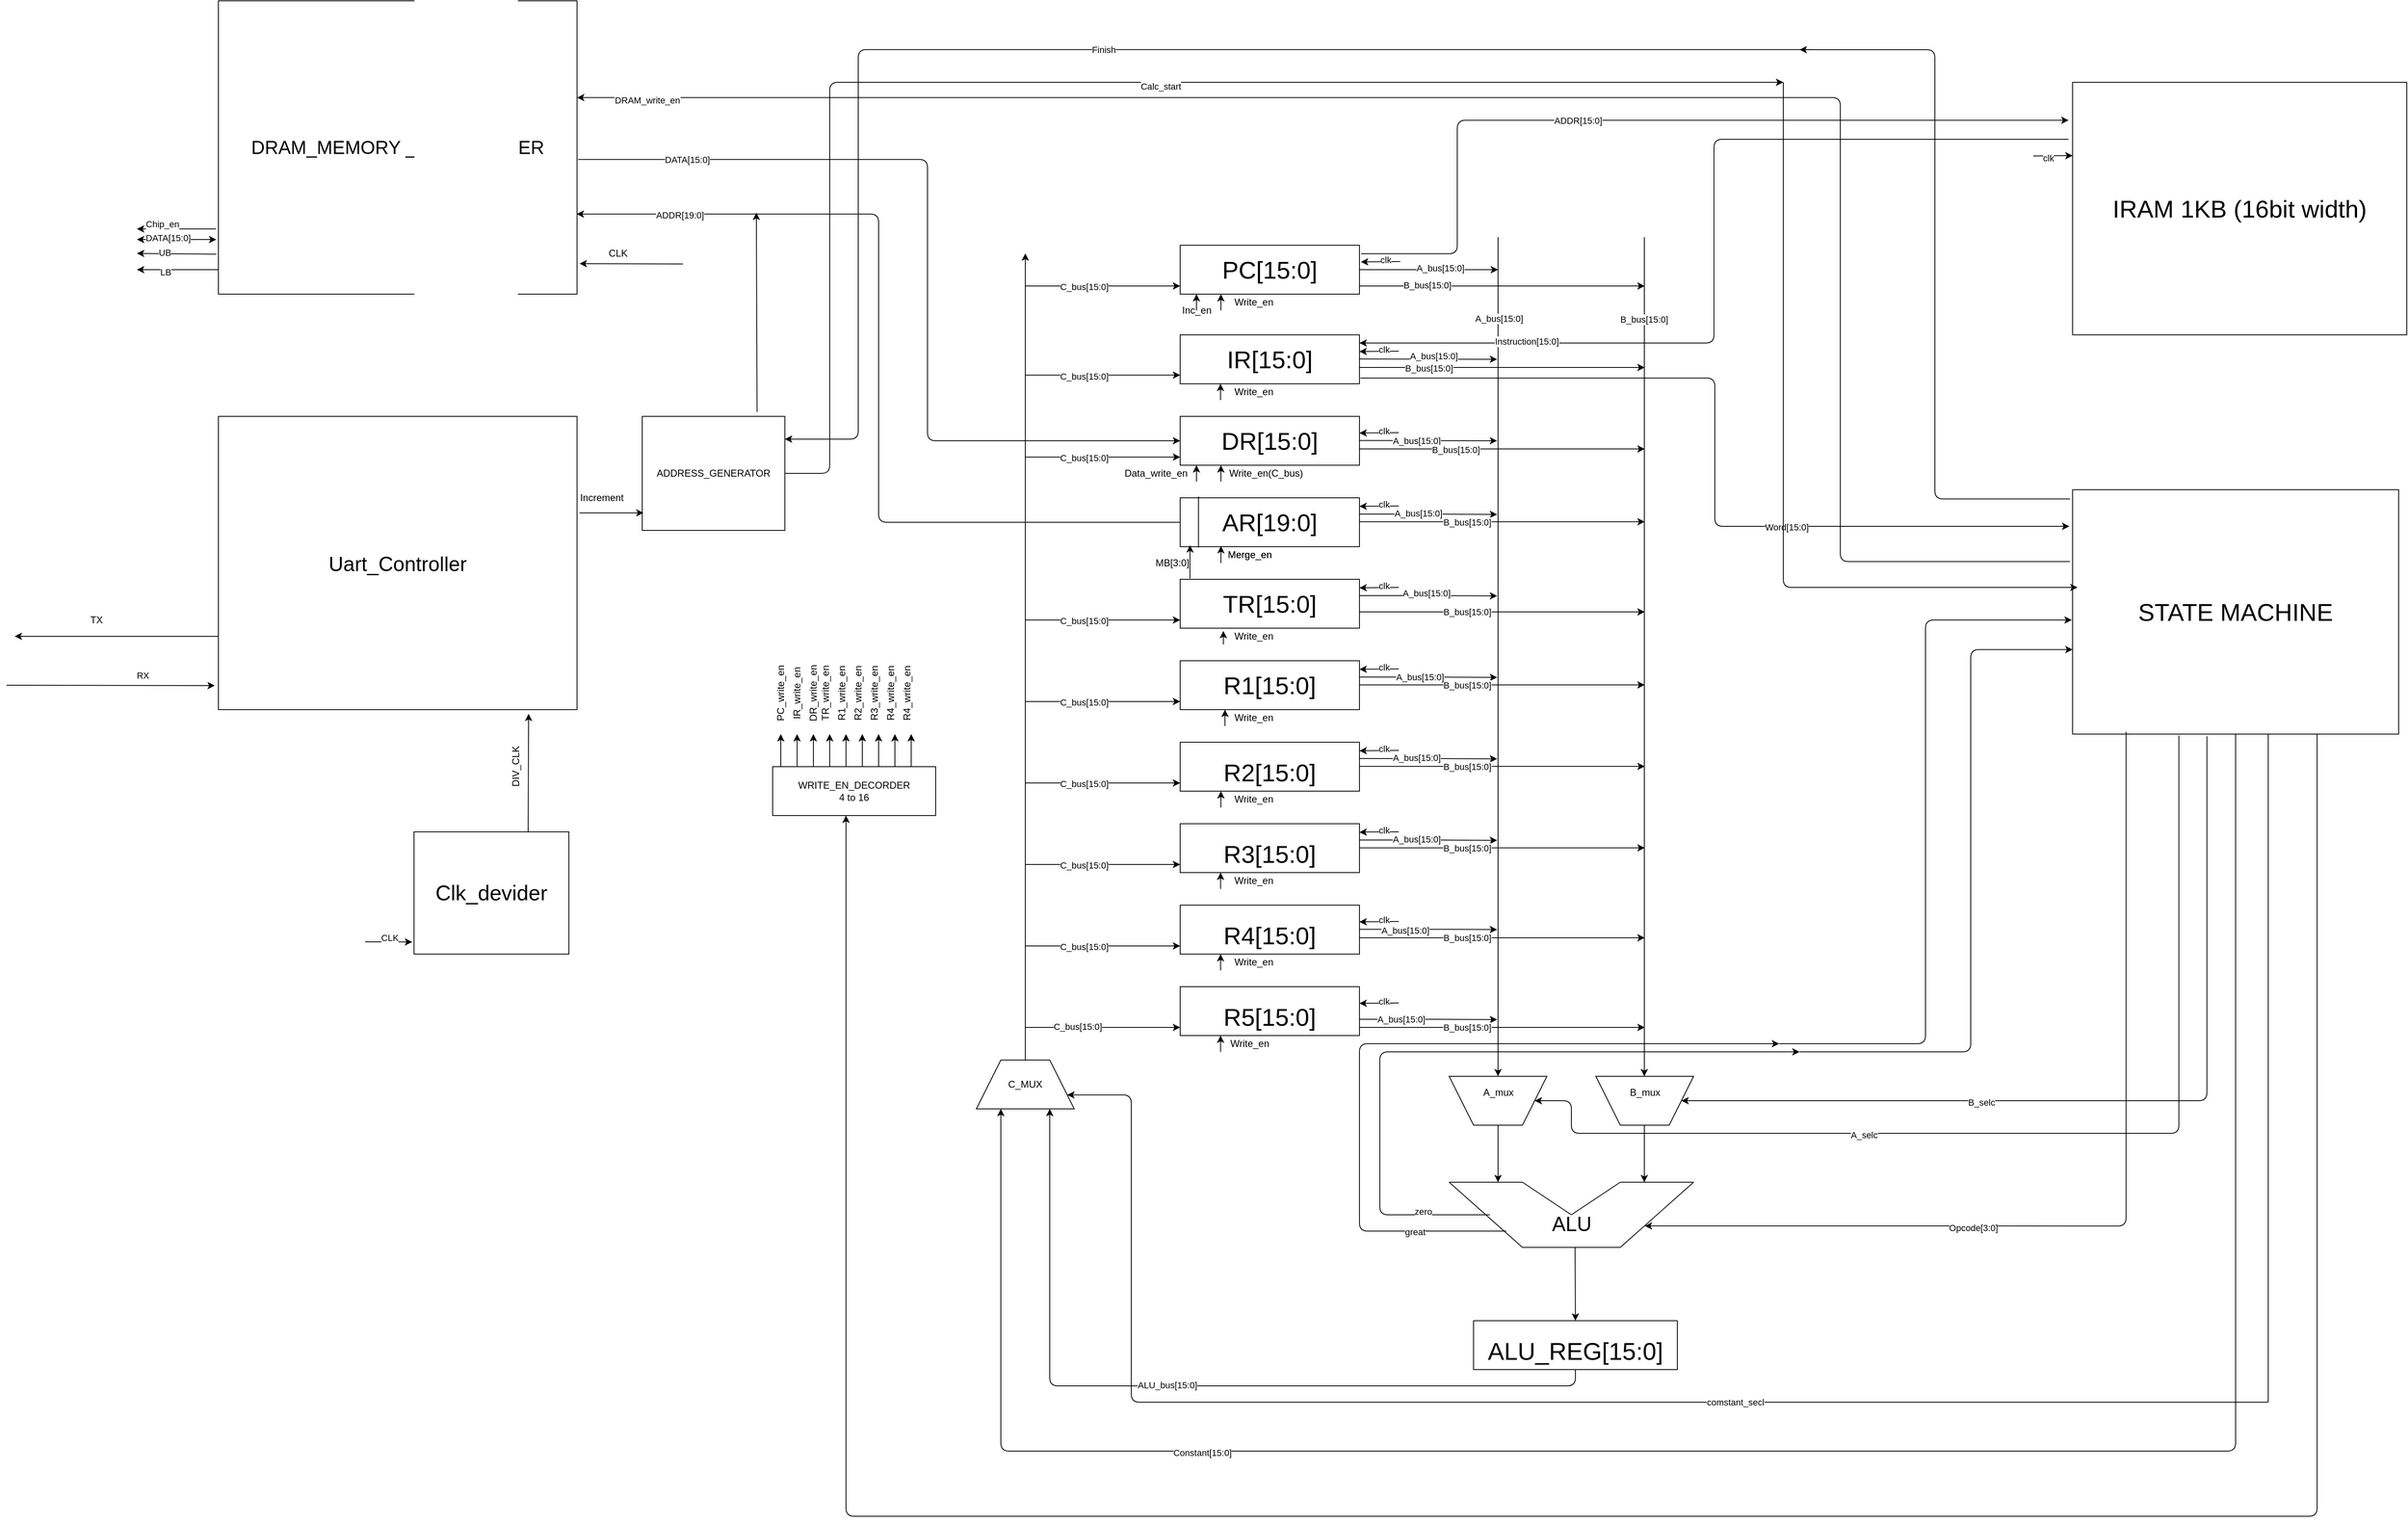 <mxfile version="13.9.9" type="github">
  <diagram id="3uHAgpnk4Gxe2bnCt2p7" name="Page-1">
    <mxGraphModel dx="8836" dy="1933" grid="1" gridSize="10" guides="1" tooltips="1" connect="1" arrows="1" fold="1" page="1" pageScale="1" pageWidth="4681" pageHeight="3300" math="0" shadow="0">
      <root>
        <mxCell id="0" />
        <mxCell id="1" parent="0" />
        <mxCell id="DPOnL2VAeJX04uS6cf8m-1" value="&lt;font style=&quot;font-size: 30px&quot;&gt;TR[15:0]&lt;/font&gt;" style="rounded=0;whiteSpace=wrap;html=1;strokeWidth=1;" vertex="1" parent="1">
          <mxGeometry x="900" y="740" width="220" height="60" as="geometry" />
        </mxCell>
        <mxCell id="DPOnL2VAeJX04uS6cf8m-2" value="&lt;font style=&quot;font-size: 30px&quot;&gt;IR[15:0]&lt;/font&gt;" style="rounded=0;whiteSpace=wrap;html=1;strokeWidth=1;" vertex="1" parent="1">
          <mxGeometry x="900" y="440" width="220" height="60" as="geometry" />
        </mxCell>
        <mxCell id="DPOnL2VAeJX04uS6cf8m-3" value="&lt;font style=&quot;font-size: 30px&quot;&gt;DR[15:0]&lt;/font&gt;" style="rounded=0;whiteSpace=wrap;html=1;strokeWidth=1;" vertex="1" parent="1">
          <mxGeometry x="900" y="540" width="220" height="60" as="geometry" />
        </mxCell>
        <mxCell id="DPOnL2VAeJX04uS6cf8m-4" value="&lt;font style=&quot;font-size: 30px&quot;&gt;AR[19:0]&lt;/font&gt;" style="rounded=0;whiteSpace=wrap;html=1;strokeWidth=1;" vertex="1" parent="1">
          <mxGeometry x="900" y="640" width="220" height="60" as="geometry" />
        </mxCell>
        <mxCell id="DPOnL2VAeJX04uS6cf8m-5" value="&lt;font style=&quot;font-size: 30px&quot;&gt;PC[15:0]&lt;/font&gt;" style="rounded=0;whiteSpace=wrap;html=1;strokeWidth=1;" vertex="1" parent="1">
          <mxGeometry x="900" y="330" width="220" height="60" as="geometry" />
        </mxCell>
        <mxCell id="DPOnL2VAeJX04uS6cf8m-6" value="&lt;font style=&quot;font-size: 30px&quot;&gt;R1[15:0]&lt;/font&gt;" style="rounded=0;whiteSpace=wrap;html=1;strokeWidth=1;" vertex="1" parent="1">
          <mxGeometry x="900" y="840" width="220" height="60" as="geometry" />
        </mxCell>
        <mxCell id="DPOnL2VAeJX04uS6cf8m-7" value="&lt;br&gt;&lt;font style=&quot;font-size: 30px&quot;&gt;R2[15:0]&lt;/font&gt;&lt;br&gt;" style="rounded=0;whiteSpace=wrap;html=1;strokeWidth=1;" vertex="1" parent="1">
          <mxGeometry x="900" y="940" width="220" height="60" as="geometry" />
        </mxCell>
        <mxCell id="DPOnL2VAeJX04uS6cf8m-8" value="&lt;br&gt;&lt;font style=&quot;font-size: 30px&quot;&gt;R3[15:0]&lt;/font&gt;&lt;br&gt;" style="rounded=0;whiteSpace=wrap;html=1;strokeWidth=1;" vertex="1" parent="1">
          <mxGeometry x="900" y="1040" width="220" height="60" as="geometry" />
        </mxCell>
        <mxCell id="DPOnL2VAeJX04uS6cf8m-9" value="&lt;br&gt;&lt;font style=&quot;font-size: 30px&quot;&gt;R4[15:0]&lt;/font&gt;" style="rounded=0;whiteSpace=wrap;html=1;strokeWidth=1;" vertex="1" parent="1">
          <mxGeometry x="900" y="1140" width="220" height="60" as="geometry" />
        </mxCell>
        <mxCell id="DPOnL2VAeJX04uS6cf8m-10" value="&lt;br&gt;&lt;font style=&quot;font-size: 30px&quot;&gt;R5[15:0]&lt;/font&gt;" style="rounded=0;whiteSpace=wrap;html=1;strokeWidth=1;" vertex="1" parent="1">
          <mxGeometry x="900" y="1240" width="220" height="60" as="geometry" />
        </mxCell>
        <mxCell id="DPOnL2VAeJX04uS6cf8m-11" value="" style="shape=trapezoid;perimeter=trapezoidPerimeter;whiteSpace=wrap;html=1;fixedSize=1;strokeWidth=1;rotation=-180;size=30;" vertex="1" parent="1">
          <mxGeometry x="1230" y="1350" width="120" height="60" as="geometry" />
        </mxCell>
        <mxCell id="DPOnL2VAeJX04uS6cf8m-12" value="" style="shape=trapezoid;perimeter=trapezoidPerimeter;whiteSpace=wrap;html=1;fixedSize=1;strokeWidth=1;rotation=-180;size=30;" vertex="1" parent="1">
          <mxGeometry x="1410" y="1350" width="120" height="60" as="geometry" />
        </mxCell>
        <mxCell id="DPOnL2VAeJX04uS6cf8m-13" value="&lt;div style=&quot;font-size: 30px&quot;&gt;&lt;font style=&quot;font-size: 30px&quot;&gt;IRAM 1KB (16bit width)&lt;/font&gt;&lt;/div&gt;" style="rounded=0;whiteSpace=wrap;html=1;strokeWidth=1;" vertex="1" parent="1">
          <mxGeometry x="1995" y="130" width="410" height="310" as="geometry" />
        </mxCell>
        <mxCell id="DPOnL2VAeJX04uS6cf8m-14" value="&lt;font style=&quot;font-size: 30px&quot;&gt;STATE MACHINE&lt;/font&gt;" style="rounded=0;whiteSpace=wrap;html=1;strokeWidth=1;" vertex="1" parent="1">
          <mxGeometry x="1995" y="630" width="400" height="300" as="geometry" />
        </mxCell>
        <mxCell id="DPOnL2VAeJX04uS6cf8m-15" value="" style="endArrow=none;html=1;strokeWidth=1;" edge="1" parent="1">
          <mxGeometry width="50" height="50" relative="1" as="geometry">
            <mxPoint x="1440" y="1480" as="sourcePoint" />
            <mxPoint x="1530" y="1480" as="targetPoint" />
            <Array as="points" />
          </mxGeometry>
        </mxCell>
        <mxCell id="DPOnL2VAeJX04uS6cf8m-16" value="" style="endArrow=none;html=1;strokeWidth=1;" edge="1" parent="1">
          <mxGeometry width="50" height="50" relative="1" as="geometry">
            <mxPoint x="1230" y="1480" as="sourcePoint" />
            <mxPoint x="1320" y="1480" as="targetPoint" />
            <Array as="points" />
          </mxGeometry>
        </mxCell>
        <mxCell id="DPOnL2VAeJX04uS6cf8m-17" value="" style="endArrow=none;html=1;strokeWidth=1;" edge="1" parent="1">
          <mxGeometry width="50" height="50" relative="1" as="geometry">
            <mxPoint x="1320" y="1560" as="sourcePoint" />
            <mxPoint x="1440" y="1560" as="targetPoint" />
            <Array as="points" />
          </mxGeometry>
        </mxCell>
        <mxCell id="DPOnL2VAeJX04uS6cf8m-18" value="" style="endArrow=none;html=1;strokeWidth=1;" edge="1" parent="1">
          <mxGeometry width="50" height="50" relative="1" as="geometry">
            <mxPoint x="1320" y="1560" as="sourcePoint" />
            <mxPoint x="1230" y="1480" as="targetPoint" />
          </mxGeometry>
        </mxCell>
        <mxCell id="DPOnL2VAeJX04uS6cf8m-19" value="" style="endArrow=none;html=1;strokeWidth=1;" edge="1" parent="1">
          <mxGeometry width="50" height="50" relative="1" as="geometry">
            <mxPoint x="1530" y="1480" as="sourcePoint" />
            <mxPoint x="1440" y="1560" as="targetPoint" />
          </mxGeometry>
        </mxCell>
        <mxCell id="DPOnL2VAeJX04uS6cf8m-20" value="" style="endArrow=none;html=1;strokeWidth=1;" edge="1" parent="1">
          <mxGeometry width="50" height="50" relative="1" as="geometry">
            <mxPoint x="1320" y="1480" as="sourcePoint" />
            <mxPoint x="1380" y="1520" as="targetPoint" />
          </mxGeometry>
        </mxCell>
        <mxCell id="DPOnL2VAeJX04uS6cf8m-21" value="" style="endArrow=none;html=1;strokeWidth=1;" edge="1" parent="1">
          <mxGeometry width="50" height="50" relative="1" as="geometry">
            <mxPoint x="1380" y="1520" as="sourcePoint" />
            <mxPoint x="1440" y="1480" as="targetPoint" />
          </mxGeometry>
        </mxCell>
        <mxCell id="DPOnL2VAeJX04uS6cf8m-22" value="&lt;br&gt;&lt;font style=&quot;font-size: 30px&quot;&gt;ALU_REG[15:0]&lt;/font&gt;" style="rounded=0;whiteSpace=wrap;html=1;strokeWidth=1;" vertex="1" parent="1">
          <mxGeometry x="1260" y="1650" width="250" height="60" as="geometry" />
        </mxCell>
        <mxCell id="DPOnL2VAeJX04uS6cf8m-23" value="&lt;font style=&quot;font-size: 23px&quot;&gt;DRAM_MEMORY _CONTROLLER&lt;/font&gt;" style="rounded=0;whiteSpace=wrap;html=1;strokeWidth=1;" vertex="1" parent="1">
          <mxGeometry x="-280" y="30" width="440" height="360" as="geometry" />
        </mxCell>
        <mxCell id="DPOnL2VAeJX04uS6cf8m-47" value="C_MUX" style="shape=trapezoid;perimeter=trapezoidPerimeter;whiteSpace=wrap;html=1;fixedSize=1;strokeWidth=1;rotation=0;size=30;" vertex="1" parent="1">
          <mxGeometry x="650" y="1330" width="120" height="60" as="geometry" />
        </mxCell>
        <mxCell id="DPOnL2VAeJX04uS6cf8m-49" value="" style="endArrow=classic;html=1;exitX=0.5;exitY=0;exitDx=0;exitDy=0;" edge="1" parent="1" source="DPOnL2VAeJX04uS6cf8m-47">
          <mxGeometry width="50" height="50" relative="1" as="geometry">
            <mxPoint x="970" y="1100" as="sourcePoint" />
            <mxPoint x="710" y="340" as="targetPoint" />
          </mxGeometry>
        </mxCell>
        <mxCell id="DPOnL2VAeJX04uS6cf8m-54" value="" style="endArrow=classic;html=1;" edge="1" parent="1">
          <mxGeometry width="50" height="50" relative="1" as="geometry">
            <mxPoint x="1290" y="320" as="sourcePoint" />
            <mxPoint x="1290" y="1350" as="targetPoint" />
          </mxGeometry>
        </mxCell>
        <mxCell id="DPOnL2VAeJX04uS6cf8m-127" value="A_bus[15:0]" style="edgeLabel;html=1;align=center;verticalAlign=middle;resizable=0;points=[];" vertex="1" connectable="0" parent="DPOnL2VAeJX04uS6cf8m-54">
          <mxGeometry x="-0.807" y="1" relative="1" as="geometry">
            <mxPoint as="offset" />
          </mxGeometry>
        </mxCell>
        <mxCell id="DPOnL2VAeJX04uS6cf8m-55" value="" style="endArrow=classic;html=1;" edge="1" parent="1">
          <mxGeometry width="50" height="50" relative="1" as="geometry">
            <mxPoint x="1469.5" y="320" as="sourcePoint" />
            <mxPoint x="1469.5" y="1350" as="targetPoint" />
          </mxGeometry>
        </mxCell>
        <mxCell id="DPOnL2VAeJX04uS6cf8m-128" value="B_bus[15:0]" style="edgeLabel;html=1;align=center;verticalAlign=middle;resizable=0;points=[];" vertex="1" connectable="0" parent="DPOnL2VAeJX04uS6cf8m-55">
          <mxGeometry x="-0.804" y="-1" relative="1" as="geometry">
            <mxPoint as="offset" />
          </mxGeometry>
        </mxCell>
        <mxCell id="DPOnL2VAeJX04uS6cf8m-56" value="" style="endArrow=classic;html=1;exitX=0.5;exitY=0;exitDx=0;exitDy=0;" edge="1" parent="1" source="DPOnL2VAeJX04uS6cf8m-11">
          <mxGeometry width="50" height="50" relative="1" as="geometry">
            <mxPoint x="1270" y="1260" as="sourcePoint" />
            <mxPoint x="1290" y="1480" as="targetPoint" />
          </mxGeometry>
        </mxCell>
        <mxCell id="DPOnL2VAeJX04uS6cf8m-57" value="" style="endArrow=classic;html=1;exitX=0.5;exitY=0;exitDx=0;exitDy=0;" edge="1" parent="1">
          <mxGeometry width="50" height="50" relative="1" as="geometry">
            <mxPoint x="1469.5" y="1410" as="sourcePoint" />
            <mxPoint x="1469.5" y="1480" as="targetPoint" />
          </mxGeometry>
        </mxCell>
        <mxCell id="DPOnL2VAeJX04uS6cf8m-58" value="" style="endArrow=classic;html=1;exitX=0.5;exitY=0;exitDx=0;exitDy=0;entryX=0.5;entryY=0;entryDx=0;entryDy=0;" edge="1" parent="1" target="DPOnL2VAeJX04uS6cf8m-22">
          <mxGeometry width="50" height="50" relative="1" as="geometry">
            <mxPoint x="1384.5" y="1560" as="sourcePoint" />
            <mxPoint x="1384.5" y="1630" as="targetPoint" />
          </mxGeometry>
        </mxCell>
        <mxCell id="DPOnL2VAeJX04uS6cf8m-61" value="" style="edgeStyle=elbowEdgeStyle;elbow=vertical;endArrow=classic;html=1;exitX=0.5;exitY=1;exitDx=0;exitDy=0;entryX=0.75;entryY=1;entryDx=0;entryDy=0;" edge="1" parent="1" source="DPOnL2VAeJX04uS6cf8m-22" target="DPOnL2VAeJX04uS6cf8m-47">
          <mxGeometry width="50" height="50" relative="1" as="geometry">
            <mxPoint x="1110" y="1920" as="sourcePoint" />
            <mxPoint x="710" y="1390" as="targetPoint" />
            <Array as="points">
              <mxPoint x="770" y="1730" />
              <mxPoint x="1070" y="1730" />
            </Array>
          </mxGeometry>
        </mxCell>
        <mxCell id="DPOnL2VAeJX04uS6cf8m-129" value="ALU_bus[15:0]" style="edgeLabel;html=1;align=center;verticalAlign=middle;resizable=0;points=[];" vertex="1" connectable="0" parent="DPOnL2VAeJX04uS6cf8m-61">
          <mxGeometry x="0.038" y="-1" relative="1" as="geometry">
            <mxPoint as="offset" />
          </mxGeometry>
        </mxCell>
        <mxCell id="DPOnL2VAeJX04uS6cf8m-64" value="" style="endArrow=classic;html=1;entryX=1.008;entryY=0.341;entryDx=0;entryDy=0;entryPerimeter=0;" edge="1" parent="1" target="DPOnL2VAeJX04uS6cf8m-5">
          <mxGeometry width="50" height="50" relative="1" as="geometry">
            <mxPoint x="1170" y="350" as="sourcePoint" />
            <mxPoint x="1220" y="300" as="targetPoint" />
          </mxGeometry>
        </mxCell>
        <mxCell id="DPOnL2VAeJX04uS6cf8m-65" value="clk" style="edgeLabel;html=1;align=center;verticalAlign=middle;resizable=0;points=[];" vertex="1" connectable="0" parent="DPOnL2VAeJX04uS6cf8m-64">
          <mxGeometry x="-0.253" y="-2" relative="1" as="geometry">
            <mxPoint as="offset" />
          </mxGeometry>
        </mxCell>
        <mxCell id="DPOnL2VAeJX04uS6cf8m-66" value="" style="endArrow=classic;html=1;entryX=1.008;entryY=0.341;entryDx=0;entryDy=0;entryPerimeter=0;" edge="1" parent="1">
          <mxGeometry width="50" height="50" relative="1" as="geometry">
            <mxPoint x="1168.24" y="460.0" as="sourcePoint" />
            <mxPoint x="1120" y="460.46" as="targetPoint" />
          </mxGeometry>
        </mxCell>
        <mxCell id="DPOnL2VAeJX04uS6cf8m-67" value="clk" style="edgeLabel;html=1;align=center;verticalAlign=middle;resizable=0;points=[];" vertex="1" connectable="0" parent="DPOnL2VAeJX04uS6cf8m-66">
          <mxGeometry x="-0.253" y="-2" relative="1" as="geometry">
            <mxPoint as="offset" />
          </mxGeometry>
        </mxCell>
        <mxCell id="DPOnL2VAeJX04uS6cf8m-68" value="" style="endArrow=classic;html=1;entryX=1.008;entryY=0.341;entryDx=0;entryDy=0;entryPerimeter=0;" edge="1" parent="1">
          <mxGeometry width="50" height="50" relative="1" as="geometry">
            <mxPoint x="1168.24" y="560.0" as="sourcePoint" />
            <mxPoint x="1120" y="560.46" as="targetPoint" />
          </mxGeometry>
        </mxCell>
        <mxCell id="DPOnL2VAeJX04uS6cf8m-69" value="clk" style="edgeLabel;html=1;align=center;verticalAlign=middle;resizable=0;points=[];" vertex="1" connectable="0" parent="DPOnL2VAeJX04uS6cf8m-68">
          <mxGeometry x="-0.253" y="-2" relative="1" as="geometry">
            <mxPoint as="offset" />
          </mxGeometry>
        </mxCell>
        <mxCell id="DPOnL2VAeJX04uS6cf8m-70" value="" style="endArrow=classic;html=1;entryX=1.008;entryY=0.341;entryDx=0;entryDy=0;entryPerimeter=0;" edge="1" parent="1">
          <mxGeometry width="50" height="50" relative="1" as="geometry">
            <mxPoint x="1168.24" y="650.0" as="sourcePoint" />
            <mxPoint x="1120" y="650.46" as="targetPoint" />
          </mxGeometry>
        </mxCell>
        <mxCell id="DPOnL2VAeJX04uS6cf8m-71" value="clk" style="edgeLabel;html=1;align=center;verticalAlign=middle;resizable=0;points=[];" vertex="1" connectable="0" parent="DPOnL2VAeJX04uS6cf8m-70">
          <mxGeometry x="-0.253" y="-2" relative="1" as="geometry">
            <mxPoint as="offset" />
          </mxGeometry>
        </mxCell>
        <mxCell id="DPOnL2VAeJX04uS6cf8m-72" value="" style="endArrow=classic;html=1;entryX=1.008;entryY=0.341;entryDx=0;entryDy=0;entryPerimeter=0;" edge="1" parent="1">
          <mxGeometry width="50" height="50" relative="1" as="geometry">
            <mxPoint x="1168.24" y="750.0" as="sourcePoint" />
            <mxPoint x="1120" y="750.46" as="targetPoint" />
          </mxGeometry>
        </mxCell>
        <mxCell id="DPOnL2VAeJX04uS6cf8m-73" value="clk" style="edgeLabel;html=1;align=center;verticalAlign=middle;resizable=0;points=[];" vertex="1" connectable="0" parent="DPOnL2VAeJX04uS6cf8m-72">
          <mxGeometry x="-0.253" y="-2" relative="1" as="geometry">
            <mxPoint as="offset" />
          </mxGeometry>
        </mxCell>
        <mxCell id="DPOnL2VAeJX04uS6cf8m-74" value="" style="endArrow=classic;html=1;entryX=1.008;entryY=0.341;entryDx=0;entryDy=0;entryPerimeter=0;" edge="1" parent="1">
          <mxGeometry width="50" height="50" relative="1" as="geometry">
            <mxPoint x="1168.24" y="850.0" as="sourcePoint" />
            <mxPoint x="1120" y="850.46" as="targetPoint" />
          </mxGeometry>
        </mxCell>
        <mxCell id="DPOnL2VAeJX04uS6cf8m-75" value="clk" style="edgeLabel;html=1;align=center;verticalAlign=middle;resizable=0;points=[];" vertex="1" connectable="0" parent="DPOnL2VAeJX04uS6cf8m-74">
          <mxGeometry x="-0.253" y="-2" relative="1" as="geometry">
            <mxPoint as="offset" />
          </mxGeometry>
        </mxCell>
        <mxCell id="DPOnL2VAeJX04uS6cf8m-76" value="" style="endArrow=classic;html=1;entryX=1.008;entryY=0.341;entryDx=0;entryDy=0;entryPerimeter=0;" edge="1" parent="1">
          <mxGeometry width="50" height="50" relative="1" as="geometry">
            <mxPoint x="1168.24" y="950.0" as="sourcePoint" />
            <mxPoint x="1120" y="950.46" as="targetPoint" />
          </mxGeometry>
        </mxCell>
        <mxCell id="DPOnL2VAeJX04uS6cf8m-77" value="clk" style="edgeLabel;html=1;align=center;verticalAlign=middle;resizable=0;points=[];" vertex="1" connectable="0" parent="DPOnL2VAeJX04uS6cf8m-76">
          <mxGeometry x="-0.253" y="-2" relative="1" as="geometry">
            <mxPoint as="offset" />
          </mxGeometry>
        </mxCell>
        <mxCell id="DPOnL2VAeJX04uS6cf8m-78" value="" style="endArrow=classic;html=1;entryX=1.008;entryY=0.341;entryDx=0;entryDy=0;entryPerimeter=0;" edge="1" parent="1">
          <mxGeometry width="50" height="50" relative="1" as="geometry">
            <mxPoint x="1168.24" y="1050" as="sourcePoint" />
            <mxPoint x="1120" y="1050.46" as="targetPoint" />
            <Array as="points">
              <mxPoint x="1138.24" y="1050" />
            </Array>
          </mxGeometry>
        </mxCell>
        <mxCell id="DPOnL2VAeJX04uS6cf8m-79" value="clk" style="edgeLabel;html=1;align=center;verticalAlign=middle;resizable=0;points=[];" vertex="1" connectable="0" parent="DPOnL2VAeJX04uS6cf8m-78">
          <mxGeometry x="-0.253" y="-2" relative="1" as="geometry">
            <mxPoint as="offset" />
          </mxGeometry>
        </mxCell>
        <mxCell id="DPOnL2VAeJX04uS6cf8m-80" value="" style="endArrow=classic;html=1;entryX=1.008;entryY=0.341;entryDx=0;entryDy=0;entryPerimeter=0;" edge="1" parent="1">
          <mxGeometry width="50" height="50" relative="1" as="geometry">
            <mxPoint x="1168.24" y="1160" as="sourcePoint" />
            <mxPoint x="1120" y="1160.46" as="targetPoint" />
          </mxGeometry>
        </mxCell>
        <mxCell id="DPOnL2VAeJX04uS6cf8m-81" value="clk" style="edgeLabel;html=1;align=center;verticalAlign=middle;resizable=0;points=[];" vertex="1" connectable="0" parent="DPOnL2VAeJX04uS6cf8m-80">
          <mxGeometry x="-0.253" y="-2" relative="1" as="geometry">
            <mxPoint as="offset" />
          </mxGeometry>
        </mxCell>
        <mxCell id="DPOnL2VAeJX04uS6cf8m-82" value="" style="endArrow=classic;html=1;entryX=1.008;entryY=0.341;entryDx=0;entryDy=0;entryPerimeter=0;" edge="1" parent="1">
          <mxGeometry width="50" height="50" relative="1" as="geometry">
            <mxPoint x="1168.24" y="1260" as="sourcePoint" />
            <mxPoint x="1120" y="1260.46" as="targetPoint" />
          </mxGeometry>
        </mxCell>
        <mxCell id="DPOnL2VAeJX04uS6cf8m-83" value="clk" style="edgeLabel;html=1;align=center;verticalAlign=middle;resizable=0;points=[];" vertex="1" connectable="0" parent="DPOnL2VAeJX04uS6cf8m-82">
          <mxGeometry x="-0.253" y="-2" relative="1" as="geometry">
            <mxPoint as="offset" />
          </mxGeometry>
        </mxCell>
        <mxCell id="DPOnL2VAeJX04uS6cf8m-84" value="" style="endArrow=classic;html=1;exitX=1;exitY=0.5;exitDx=0;exitDy=0;" edge="1" parent="1" source="DPOnL2VAeJX04uS6cf8m-5">
          <mxGeometry width="50" height="50" relative="1" as="geometry">
            <mxPoint x="1150" y="750" as="sourcePoint" />
            <mxPoint x="1290" y="360" as="targetPoint" />
          </mxGeometry>
        </mxCell>
        <mxCell id="DPOnL2VAeJX04uS6cf8m-99" value="A_bus[15:0]" style="edgeLabel;html=1;align=center;verticalAlign=middle;resizable=0;points=[];" vertex="1" connectable="0" parent="DPOnL2VAeJX04uS6cf8m-84">
          <mxGeometry x="0.157" y="2" relative="1" as="geometry">
            <mxPoint as="offset" />
          </mxGeometry>
        </mxCell>
        <mxCell id="DPOnL2VAeJX04uS6cf8m-85" value="" style="endArrow=classic;html=1;exitX=1.005;exitY=0.827;exitDx=0;exitDy=0;exitPerimeter=0;" edge="1" parent="1">
          <mxGeometry width="50" height="50" relative="1" as="geometry">
            <mxPoint x="1120" y="469.58" as="sourcePoint" />
            <mxPoint x="1288.9" y="469.96" as="targetPoint" />
          </mxGeometry>
        </mxCell>
        <mxCell id="DPOnL2VAeJX04uS6cf8m-86" value="" style="endArrow=classic;html=1;exitX=1.005;exitY=0.827;exitDx=0;exitDy=0;exitPerimeter=0;" edge="1" parent="1">
          <mxGeometry width="50" height="50" relative="1" as="geometry">
            <mxPoint x="1120" y="569.58" as="sourcePoint" />
            <mxPoint x="1288.9" y="569.96" as="targetPoint" />
          </mxGeometry>
        </mxCell>
        <mxCell id="DPOnL2VAeJX04uS6cf8m-103" value="A_bus[15:0]" style="edgeLabel;html=1;align=center;verticalAlign=middle;resizable=0;points=[];" vertex="1" connectable="0" parent="DPOnL2VAeJX04uS6cf8m-86">
          <mxGeometry x="-0.179" relative="1" as="geometry">
            <mxPoint as="offset" />
          </mxGeometry>
        </mxCell>
        <mxCell id="DPOnL2VAeJX04uS6cf8m-87" value="" style="endArrow=classic;html=1;exitX=1.005;exitY=0.827;exitDx=0;exitDy=0;exitPerimeter=0;" edge="1" parent="1">
          <mxGeometry width="50" height="50" relative="1" as="geometry">
            <mxPoint x="1120" y="660" as="sourcePoint" />
            <mxPoint x="1288.9" y="660.38" as="targetPoint" />
            <Array as="points">
              <mxPoint x="1210" y="660" />
            </Array>
          </mxGeometry>
        </mxCell>
        <mxCell id="DPOnL2VAeJX04uS6cf8m-105" value="A_bus[15:0]" style="edgeLabel;html=1;align=center;verticalAlign=middle;resizable=0;points=[];" vertex="1" connectable="0" parent="DPOnL2VAeJX04uS6cf8m-87">
          <mxGeometry x="-0.146" y="1" relative="1" as="geometry">
            <mxPoint as="offset" />
          </mxGeometry>
        </mxCell>
        <mxCell id="DPOnL2VAeJX04uS6cf8m-88" value="" style="endArrow=classic;html=1;exitX=1.005;exitY=0.827;exitDx=0;exitDy=0;exitPerimeter=0;" edge="1" parent="1">
          <mxGeometry width="50" height="50" relative="1" as="geometry">
            <mxPoint x="1120" y="760" as="sourcePoint" />
            <mxPoint x="1288.9" y="760.38" as="targetPoint" />
            <Array as="points">
              <mxPoint x="1210" y="760" />
            </Array>
          </mxGeometry>
        </mxCell>
        <mxCell id="DPOnL2VAeJX04uS6cf8m-107" value="A_bus[15:0]" style="edgeLabel;html=1;align=center;verticalAlign=middle;resizable=0;points=[];" vertex="1" connectable="0" parent="DPOnL2VAeJX04uS6cf8m-88">
          <mxGeometry x="-0.032" y="3" relative="1" as="geometry">
            <mxPoint as="offset" />
          </mxGeometry>
        </mxCell>
        <mxCell id="DPOnL2VAeJX04uS6cf8m-89" value="" style="endArrow=classic;html=1;exitX=1.005;exitY=0.827;exitDx=0;exitDy=0;exitPerimeter=0;" edge="1" parent="1">
          <mxGeometry width="50" height="50" relative="1" as="geometry">
            <mxPoint x="1120" y="860" as="sourcePoint" />
            <mxPoint x="1288.9" y="860.38" as="targetPoint" />
            <Array as="points">
              <mxPoint x="1210" y="860" />
            </Array>
          </mxGeometry>
        </mxCell>
        <mxCell id="DPOnL2VAeJX04uS6cf8m-110" value="A_bus[15:0]" style="edgeLabel;html=1;align=center;verticalAlign=middle;resizable=0;points=[];" vertex="1" connectable="0" parent="DPOnL2VAeJX04uS6cf8m-89">
          <mxGeometry x="-0.122" relative="1" as="geometry">
            <mxPoint as="offset" />
          </mxGeometry>
        </mxCell>
        <mxCell id="DPOnL2VAeJX04uS6cf8m-90" value="" style="endArrow=classic;html=1;exitX=1.005;exitY=0.827;exitDx=0;exitDy=0;exitPerimeter=0;" edge="1" parent="1">
          <mxGeometry width="50" height="50" relative="1" as="geometry">
            <mxPoint x="1120" y="960" as="sourcePoint" />
            <mxPoint x="1288.9" y="960.38" as="targetPoint" />
            <Array as="points">
              <mxPoint x="1210" y="960" />
            </Array>
          </mxGeometry>
        </mxCell>
        <mxCell id="DPOnL2VAeJX04uS6cf8m-113" value="A_bus[15:0]" style="edgeLabel;html=1;align=center;verticalAlign=middle;resizable=0;points=[];" vertex="1" connectable="0" parent="DPOnL2VAeJX04uS6cf8m-90">
          <mxGeometry x="-0.171" y="1" relative="1" as="geometry">
            <mxPoint as="offset" />
          </mxGeometry>
        </mxCell>
        <mxCell id="DPOnL2VAeJX04uS6cf8m-91" value="" style="endArrow=classic;html=1;exitX=1.005;exitY=0.827;exitDx=0;exitDy=0;exitPerimeter=0;" edge="1" parent="1">
          <mxGeometry width="50" height="50" relative="1" as="geometry">
            <mxPoint x="1120" y="1060" as="sourcePoint" />
            <mxPoint x="1288.9" y="1060.38" as="targetPoint" />
            <Array as="points">
              <mxPoint x="1210" y="1060" />
            </Array>
          </mxGeometry>
        </mxCell>
        <mxCell id="DPOnL2VAeJX04uS6cf8m-122" value="A_bus[15:0]" style="edgeLabel;html=1;align=center;verticalAlign=middle;resizable=0;points=[];" vertex="1" connectable="0" parent="DPOnL2VAeJX04uS6cf8m-91">
          <mxGeometry x="-0.179" y="1" relative="1" as="geometry">
            <mxPoint as="offset" />
          </mxGeometry>
        </mxCell>
        <mxCell id="DPOnL2VAeJX04uS6cf8m-92" value="" style="endArrow=classic;html=1;exitX=1.005;exitY=0.827;exitDx=0;exitDy=0;exitPerimeter=0;" edge="1" parent="1">
          <mxGeometry width="50" height="50" relative="1" as="geometry">
            <mxPoint x="1120" y="1169.58" as="sourcePoint" />
            <mxPoint x="1288.9" y="1169.96" as="targetPoint" />
            <Array as="points">
              <mxPoint x="1210" y="1169.58" />
            </Array>
          </mxGeometry>
        </mxCell>
        <mxCell id="DPOnL2VAeJX04uS6cf8m-123" value="A_bus[15:0]" style="edgeLabel;html=1;align=center;verticalAlign=middle;resizable=0;points=[];" vertex="1" connectable="0" parent="DPOnL2VAeJX04uS6cf8m-92">
          <mxGeometry x="-0.334" y="-1" relative="1" as="geometry">
            <mxPoint as="offset" />
          </mxGeometry>
        </mxCell>
        <mxCell id="DPOnL2VAeJX04uS6cf8m-93" value="" style="endArrow=classic;html=1;exitX=1.005;exitY=0.827;exitDx=0;exitDy=0;exitPerimeter=0;" edge="1" parent="1">
          <mxGeometry width="50" height="50" relative="1" as="geometry">
            <mxPoint x="1120" y="1280" as="sourcePoint" />
            <mxPoint x="1288.9" y="1280.38" as="targetPoint" />
            <Array as="points">
              <mxPoint x="1210" y="1280" />
            </Array>
          </mxGeometry>
        </mxCell>
        <mxCell id="DPOnL2VAeJX04uS6cf8m-124" value="A_bus[15:0]" style="edgeLabel;html=1;align=center;verticalAlign=middle;resizable=0;points=[];" vertex="1" connectable="0" parent="DPOnL2VAeJX04uS6cf8m-93">
          <mxGeometry x="-0.399" relative="1" as="geometry">
            <mxPoint as="offset" />
          </mxGeometry>
        </mxCell>
        <mxCell id="DPOnL2VAeJX04uS6cf8m-94" value="" style="endArrow=classic;html=1;exitX=1;exitY=0.5;exitDx=0;exitDy=0;" edge="1" parent="1">
          <mxGeometry width="50" height="50" relative="1" as="geometry">
            <mxPoint x="1120" y="380" as="sourcePoint" />
            <mxPoint x="1470" y="380" as="targetPoint" />
          </mxGeometry>
        </mxCell>
        <mxCell id="DPOnL2VAeJX04uS6cf8m-98" value="B_bus[15:0]" style="edgeLabel;html=1;align=center;verticalAlign=middle;resizable=0;points=[];" vertex="1" connectable="0" parent="DPOnL2VAeJX04uS6cf8m-94">
          <mxGeometry x="-0.529" y="1" relative="1" as="geometry">
            <mxPoint as="offset" />
          </mxGeometry>
        </mxCell>
        <mxCell id="DPOnL2VAeJX04uS6cf8m-95" value="" style="endArrow=classic;html=1;exitX=1;exitY=0.5;exitDx=0;exitDy=0;" edge="1" parent="1">
          <mxGeometry width="50" height="50" relative="1" as="geometry">
            <mxPoint x="1120" y="480" as="sourcePoint" />
            <mxPoint x="1470" y="480" as="targetPoint" />
          </mxGeometry>
        </mxCell>
        <mxCell id="DPOnL2VAeJX04uS6cf8m-102" value="B_bus[15:0]" style="edgeLabel;html=1;align=center;verticalAlign=middle;resizable=0;points=[];" vertex="1" connectable="0" parent="DPOnL2VAeJX04uS6cf8m-95">
          <mxGeometry x="-0.513" y="-1" relative="1" as="geometry">
            <mxPoint as="offset" />
          </mxGeometry>
        </mxCell>
        <mxCell id="DPOnL2VAeJX04uS6cf8m-96" value="" style="endArrow=classic;html=1;exitX=1;exitY=0.5;exitDx=0;exitDy=0;" edge="1" parent="1">
          <mxGeometry width="50" height="50" relative="1" as="geometry">
            <mxPoint x="1120" y="580" as="sourcePoint" />
            <mxPoint x="1470" y="580" as="targetPoint" />
          </mxGeometry>
        </mxCell>
        <mxCell id="DPOnL2VAeJX04uS6cf8m-104" value="B_bus[15:0]" style="edgeLabel;html=1;align=center;verticalAlign=middle;resizable=0;points=[];" vertex="1" connectable="0" parent="DPOnL2VAeJX04uS6cf8m-96">
          <mxGeometry x="-0.328" y="-1" relative="1" as="geometry">
            <mxPoint as="offset" />
          </mxGeometry>
        </mxCell>
        <mxCell id="DPOnL2VAeJX04uS6cf8m-97" value="" style="endArrow=classic;html=1;exitX=1;exitY=0.5;exitDx=0;exitDy=0;" edge="1" parent="1">
          <mxGeometry width="50" height="50" relative="1" as="geometry">
            <mxPoint x="1120" y="669.41" as="sourcePoint" />
            <mxPoint x="1470" y="669.41" as="targetPoint" />
          </mxGeometry>
        </mxCell>
        <mxCell id="DPOnL2VAeJX04uS6cf8m-106" value="B_bus[15:0]" style="edgeLabel;html=1;align=center;verticalAlign=middle;resizable=0;points=[];" vertex="1" connectable="0" parent="DPOnL2VAeJX04uS6cf8m-97">
          <mxGeometry x="-0.249" relative="1" as="geometry">
            <mxPoint as="offset" />
          </mxGeometry>
        </mxCell>
        <mxCell id="DPOnL2VAeJX04uS6cf8m-101" value="A_bus[15:0]" style="edgeLabel;html=1;align=center;verticalAlign=middle;resizable=0;points=[];" vertex="1" connectable="0" parent="1">
          <mxGeometry x="1210.001" y="490.0" as="geometry">
            <mxPoint x="1" y="-24" as="offset" />
          </mxGeometry>
        </mxCell>
        <mxCell id="DPOnL2VAeJX04uS6cf8m-108" value="" style="endArrow=classic;html=1;exitX=1;exitY=0.5;exitDx=0;exitDy=0;" edge="1" parent="1">
          <mxGeometry width="50" height="50" relative="1" as="geometry">
            <mxPoint x="1120" y="780.0" as="sourcePoint" />
            <mxPoint x="1470" y="780.0" as="targetPoint" />
          </mxGeometry>
        </mxCell>
        <mxCell id="DPOnL2VAeJX04uS6cf8m-109" value="B_bus[15:0]" style="edgeLabel;html=1;align=center;verticalAlign=middle;resizable=0;points=[];" vertex="1" connectable="0" parent="DPOnL2VAeJX04uS6cf8m-108">
          <mxGeometry x="-0.249" relative="1" as="geometry">
            <mxPoint as="offset" />
          </mxGeometry>
        </mxCell>
        <mxCell id="DPOnL2VAeJX04uS6cf8m-111" value="" style="endArrow=classic;html=1;exitX=1;exitY=0.5;exitDx=0;exitDy=0;" edge="1" parent="1">
          <mxGeometry width="50" height="50" relative="1" as="geometry">
            <mxPoint x="1120" y="869.66" as="sourcePoint" />
            <mxPoint x="1470" y="869.66" as="targetPoint" />
          </mxGeometry>
        </mxCell>
        <mxCell id="DPOnL2VAeJX04uS6cf8m-112" value="B_bus[15:0]" style="edgeLabel;html=1;align=center;verticalAlign=middle;resizable=0;points=[];" vertex="1" connectable="0" parent="DPOnL2VAeJX04uS6cf8m-111">
          <mxGeometry x="-0.249" relative="1" as="geometry">
            <mxPoint as="offset" />
          </mxGeometry>
        </mxCell>
        <mxCell id="DPOnL2VAeJX04uS6cf8m-114" value="" style="endArrow=classic;html=1;exitX=1;exitY=0.5;exitDx=0;exitDy=0;" edge="1" parent="1">
          <mxGeometry width="50" height="50" relative="1" as="geometry">
            <mxPoint x="1120" y="969.66" as="sourcePoint" />
            <mxPoint x="1470" y="969.66" as="targetPoint" />
          </mxGeometry>
        </mxCell>
        <mxCell id="DPOnL2VAeJX04uS6cf8m-115" value="B_bus[15:0]" style="edgeLabel;html=1;align=center;verticalAlign=middle;resizable=0;points=[];" vertex="1" connectable="0" parent="DPOnL2VAeJX04uS6cf8m-114">
          <mxGeometry x="-0.249" relative="1" as="geometry">
            <mxPoint as="offset" />
          </mxGeometry>
        </mxCell>
        <mxCell id="DPOnL2VAeJX04uS6cf8m-116" value="" style="endArrow=classic;html=1;exitX=1;exitY=0.5;exitDx=0;exitDy=0;" edge="1" parent="1">
          <mxGeometry width="50" height="50" relative="1" as="geometry">
            <mxPoint x="1120" y="1069.66" as="sourcePoint" />
            <mxPoint x="1470" y="1069.66" as="targetPoint" />
          </mxGeometry>
        </mxCell>
        <mxCell id="DPOnL2VAeJX04uS6cf8m-117" value="B_bus[15:0]" style="edgeLabel;html=1;align=center;verticalAlign=middle;resizable=0;points=[];" vertex="1" connectable="0" parent="DPOnL2VAeJX04uS6cf8m-116">
          <mxGeometry x="-0.249" relative="1" as="geometry">
            <mxPoint as="offset" />
          </mxGeometry>
        </mxCell>
        <mxCell id="DPOnL2VAeJX04uS6cf8m-118" value="" style="endArrow=classic;html=1;exitX=1;exitY=0.5;exitDx=0;exitDy=0;" edge="1" parent="1">
          <mxGeometry width="50" height="50" relative="1" as="geometry">
            <mxPoint x="1120" y="1180" as="sourcePoint" />
            <mxPoint x="1470" y="1180" as="targetPoint" />
          </mxGeometry>
        </mxCell>
        <mxCell id="DPOnL2VAeJX04uS6cf8m-119" value="B_bus[15:0]" style="edgeLabel;html=1;align=center;verticalAlign=middle;resizable=0;points=[];" vertex="1" connectable="0" parent="DPOnL2VAeJX04uS6cf8m-118">
          <mxGeometry x="-0.249" relative="1" as="geometry">
            <mxPoint as="offset" />
          </mxGeometry>
        </mxCell>
        <mxCell id="DPOnL2VAeJX04uS6cf8m-120" value="" style="endArrow=classic;html=1;exitX=1;exitY=0.5;exitDx=0;exitDy=0;" edge="1" parent="1">
          <mxGeometry width="50" height="50" relative="1" as="geometry">
            <mxPoint x="1120" y="1290" as="sourcePoint" />
            <mxPoint x="1470" y="1290" as="targetPoint" />
          </mxGeometry>
        </mxCell>
        <mxCell id="DPOnL2VAeJX04uS6cf8m-121" value="B_bus[15:0]" style="edgeLabel;html=1;align=center;verticalAlign=middle;resizable=0;points=[];" vertex="1" connectable="0" parent="DPOnL2VAeJX04uS6cf8m-120">
          <mxGeometry x="-0.249" relative="1" as="geometry">
            <mxPoint as="offset" />
          </mxGeometry>
        </mxCell>
        <mxCell id="DPOnL2VAeJX04uS6cf8m-125" value="A_mux" style="text;html=1;align=center;verticalAlign=middle;resizable=0;points=[];autosize=1;" vertex="1" parent="1">
          <mxGeometry x="1265" y="1360" width="50" height="20" as="geometry" />
        </mxCell>
        <mxCell id="DPOnL2VAeJX04uS6cf8m-126" value="B_mux" style="text;html=1;align=center;verticalAlign=middle;resizable=0;points=[];autosize=1;" vertex="1" parent="1">
          <mxGeometry x="1445" y="1360" width="50" height="20" as="geometry" />
        </mxCell>
        <mxCell id="DPOnL2VAeJX04uS6cf8m-131" value="" style="endArrow=classic;html=1;entryX=-0.025;entryY=0.5;entryDx=0;entryDy=0;entryPerimeter=0;" edge="1" parent="1">
          <mxGeometry width="50" height="50" relative="1" as="geometry">
            <mxPoint x="710" y="1190" as="sourcePoint" />
            <mxPoint x="900" y="1190" as="targetPoint" />
          </mxGeometry>
        </mxCell>
        <mxCell id="DPOnL2VAeJX04uS6cf8m-134" value="C_bus[15:0]" style="edgeLabel;html=1;align=center;verticalAlign=middle;resizable=0;points=[];" vertex="1" connectable="0" parent="DPOnL2VAeJX04uS6cf8m-131">
          <mxGeometry x="-0.244" y="-1" relative="1" as="geometry">
            <mxPoint as="offset" />
          </mxGeometry>
        </mxCell>
        <mxCell id="DPOnL2VAeJX04uS6cf8m-132" value="" style="endArrow=classic;html=1;entryX=-0.025;entryY=0.5;entryDx=0;entryDy=0;entryPerimeter=0;" edge="1" parent="1">
          <mxGeometry width="50" height="50" relative="1" as="geometry">
            <mxPoint x="710" y="1290" as="sourcePoint" />
            <mxPoint x="900" y="1290" as="targetPoint" />
          </mxGeometry>
        </mxCell>
        <mxCell id="DPOnL2VAeJX04uS6cf8m-133" value="C_bus[15:0]" style="edgeLabel;html=1;align=center;verticalAlign=middle;resizable=0;points=[];" vertex="1" connectable="0" parent="DPOnL2VAeJX04uS6cf8m-132">
          <mxGeometry x="-0.334" y="1" relative="1" as="geometry">
            <mxPoint as="offset" />
          </mxGeometry>
        </mxCell>
        <mxCell id="DPOnL2VAeJX04uS6cf8m-135" value="" style="endArrow=classic;html=1;entryX=-0.025;entryY=0.5;entryDx=0;entryDy=0;entryPerimeter=0;" edge="1" parent="1">
          <mxGeometry width="50" height="50" relative="1" as="geometry">
            <mxPoint x="710" y="1090" as="sourcePoint" />
            <mxPoint x="900" y="1090" as="targetPoint" />
          </mxGeometry>
        </mxCell>
        <mxCell id="DPOnL2VAeJX04uS6cf8m-136" value="C_bus[15:0]" style="edgeLabel;html=1;align=center;verticalAlign=middle;resizable=0;points=[];" vertex="1" connectable="0" parent="DPOnL2VAeJX04uS6cf8m-135">
          <mxGeometry x="-0.244" y="-1" relative="1" as="geometry">
            <mxPoint as="offset" />
          </mxGeometry>
        </mxCell>
        <mxCell id="DPOnL2VAeJX04uS6cf8m-137" value="" style="endArrow=classic;html=1;entryX=-0.025;entryY=0.5;entryDx=0;entryDy=0;entryPerimeter=0;" edge="1" parent="1">
          <mxGeometry width="50" height="50" relative="1" as="geometry">
            <mxPoint x="710" y="990" as="sourcePoint" />
            <mxPoint x="900" y="990" as="targetPoint" />
          </mxGeometry>
        </mxCell>
        <mxCell id="DPOnL2VAeJX04uS6cf8m-138" value="C_bus[15:0]" style="edgeLabel;html=1;align=center;verticalAlign=middle;resizable=0;points=[];" vertex="1" connectable="0" parent="DPOnL2VAeJX04uS6cf8m-137">
          <mxGeometry x="-0.244" y="-1" relative="1" as="geometry">
            <mxPoint as="offset" />
          </mxGeometry>
        </mxCell>
        <mxCell id="DPOnL2VAeJX04uS6cf8m-139" value="" style="endArrow=classic;html=1;entryX=-0.025;entryY=0.5;entryDx=0;entryDy=0;entryPerimeter=0;" edge="1" parent="1">
          <mxGeometry width="50" height="50" relative="1" as="geometry">
            <mxPoint x="710" y="890" as="sourcePoint" />
            <mxPoint x="900" y="890" as="targetPoint" />
          </mxGeometry>
        </mxCell>
        <mxCell id="DPOnL2VAeJX04uS6cf8m-140" value="C_bus[15:0]" style="edgeLabel;html=1;align=center;verticalAlign=middle;resizable=0;points=[];" vertex="1" connectable="0" parent="DPOnL2VAeJX04uS6cf8m-139">
          <mxGeometry x="-0.244" y="-1" relative="1" as="geometry">
            <mxPoint as="offset" />
          </mxGeometry>
        </mxCell>
        <mxCell id="DPOnL2VAeJX04uS6cf8m-141" value="" style="endArrow=classic;html=1;entryX=-0.025;entryY=0.5;entryDx=0;entryDy=0;entryPerimeter=0;" edge="1" parent="1">
          <mxGeometry width="50" height="50" relative="1" as="geometry">
            <mxPoint x="710" y="790" as="sourcePoint" />
            <mxPoint x="900" y="790" as="targetPoint" />
          </mxGeometry>
        </mxCell>
        <mxCell id="DPOnL2VAeJX04uS6cf8m-142" value="C_bus[15:0]" style="edgeLabel;html=1;align=center;verticalAlign=middle;resizable=0;points=[];" vertex="1" connectable="0" parent="DPOnL2VAeJX04uS6cf8m-141">
          <mxGeometry x="-0.244" y="-1" relative="1" as="geometry">
            <mxPoint as="offset" />
          </mxGeometry>
        </mxCell>
        <mxCell id="DPOnL2VAeJX04uS6cf8m-145" value="" style="endArrow=classic;html=1;entryX=-0.025;entryY=0.5;entryDx=0;entryDy=0;entryPerimeter=0;" edge="1" parent="1">
          <mxGeometry width="50" height="50" relative="1" as="geometry">
            <mxPoint x="710" y="590" as="sourcePoint" />
            <mxPoint x="900" y="590" as="targetPoint" />
          </mxGeometry>
        </mxCell>
        <mxCell id="DPOnL2VAeJX04uS6cf8m-146" value="C_bus[15:0]" style="edgeLabel;html=1;align=center;verticalAlign=middle;resizable=0;points=[];" vertex="1" connectable="0" parent="DPOnL2VAeJX04uS6cf8m-145">
          <mxGeometry x="-0.244" y="-1" relative="1" as="geometry">
            <mxPoint as="offset" />
          </mxGeometry>
        </mxCell>
        <mxCell id="DPOnL2VAeJX04uS6cf8m-147" value="" style="endArrow=classic;html=1;entryX=-0.025;entryY=0.5;entryDx=0;entryDy=0;entryPerimeter=0;" edge="1" parent="1">
          <mxGeometry width="50" height="50" relative="1" as="geometry">
            <mxPoint x="710" y="489.43" as="sourcePoint" />
            <mxPoint x="900" y="489.43" as="targetPoint" />
          </mxGeometry>
        </mxCell>
        <mxCell id="DPOnL2VAeJX04uS6cf8m-148" value="C_bus[15:0]" style="edgeLabel;html=1;align=center;verticalAlign=middle;resizable=0;points=[];" vertex="1" connectable="0" parent="DPOnL2VAeJX04uS6cf8m-147">
          <mxGeometry x="-0.244" y="-1" relative="1" as="geometry">
            <mxPoint as="offset" />
          </mxGeometry>
        </mxCell>
        <mxCell id="DPOnL2VAeJX04uS6cf8m-149" value="" style="endArrow=classic;html=1;entryX=-0.025;entryY=0.5;entryDx=0;entryDy=0;entryPerimeter=0;" edge="1" parent="1">
          <mxGeometry width="50" height="50" relative="1" as="geometry">
            <mxPoint x="710" y="380" as="sourcePoint" />
            <mxPoint x="900" y="380" as="targetPoint" />
          </mxGeometry>
        </mxCell>
        <mxCell id="DPOnL2VAeJX04uS6cf8m-150" value="C_bus[15:0]" style="edgeLabel;html=1;align=center;verticalAlign=middle;resizable=0;points=[];" vertex="1" connectable="0" parent="DPOnL2VAeJX04uS6cf8m-149">
          <mxGeometry x="-0.244" y="-1" relative="1" as="geometry">
            <mxPoint as="offset" />
          </mxGeometry>
        </mxCell>
        <mxCell id="DPOnL2VAeJX04uS6cf8m-151" value="" style="endArrow=none;html=1;entryX=0.102;entryY=-0.025;entryDx=0;entryDy=0;entryPerimeter=0;exitX=0.102;exitY=1.016;exitDx=0;exitDy=0;exitPerimeter=0;" edge="1" parent="1" source="DPOnL2VAeJX04uS6cf8m-4" target="DPOnL2VAeJX04uS6cf8m-4">
          <mxGeometry width="50" height="50" relative="1" as="geometry">
            <mxPoint x="922" y="701" as="sourcePoint" />
            <mxPoint x="970" y="650" as="targetPoint" />
          </mxGeometry>
        </mxCell>
        <mxCell id="DPOnL2VAeJX04uS6cf8m-152" value="" style="endArrow=classic;html=1;entryX=0.055;entryY=0.97;entryDx=0;entryDy=0;entryPerimeter=0;" edge="1" parent="1" target="DPOnL2VAeJX04uS6cf8m-4">
          <mxGeometry width="50" height="50" relative="1" as="geometry">
            <mxPoint x="912" y="739" as="sourcePoint" />
            <mxPoint x="1040" y="650" as="targetPoint" />
          </mxGeometry>
        </mxCell>
        <mxCell id="DPOnL2VAeJX04uS6cf8m-153" value="MB[3:0]" style="text;html=1;align=center;verticalAlign=middle;resizable=0;points=[];autosize=1;" vertex="1" parent="1">
          <mxGeometry x="860" y="710" width="60" height="20" as="geometry" />
        </mxCell>
        <mxCell id="DPOnL2VAeJX04uS6cf8m-154" value="" style="endArrow=classic;html=1;entryX=0.055;entryY=0.97;entryDx=0;entryDy=0;entryPerimeter=0;" edge="1" parent="1">
          <mxGeometry width="50" height="50" relative="1" as="geometry">
            <mxPoint x="950" y="720" as="sourcePoint" />
            <mxPoint x="950.1" y="699.2" as="targetPoint" />
          </mxGeometry>
        </mxCell>
        <mxCell id="DPOnL2VAeJX04uS6cf8m-156" value="" style="edgeStyle=elbowEdgeStyle;rounded=0;orthogonalLoop=1;jettySize=auto;elbow=vertical;html=1;" edge="1" parent="1" source="DPOnL2VAeJX04uS6cf8m-155" target="DPOnL2VAeJX04uS6cf8m-4">
          <mxGeometry relative="1" as="geometry" />
        </mxCell>
        <mxCell id="DPOnL2VAeJX04uS6cf8m-155" value="Merge_en" style="text;html=1;align=center;verticalAlign=middle;resizable=0;points=[];autosize=1;" vertex="1" parent="1">
          <mxGeometry x="950" y="700" width="70" height="20" as="geometry" />
        </mxCell>
        <mxCell id="DPOnL2VAeJX04uS6cf8m-157" value="Merge_en" style="text;html=1;align=center;verticalAlign=middle;resizable=0;points=[];autosize=1;" vertex="1" parent="1">
          <mxGeometry x="950" y="700" width="70" height="20" as="geometry" />
        </mxCell>
        <mxCell id="DPOnL2VAeJX04uS6cf8m-163" value="" style="endArrow=classic;html=1;entryX=0.241;entryY=1.057;entryDx=0;entryDy=0;entryPerimeter=0;" edge="1" parent="1" target="DPOnL2VAeJX04uS6cf8m-1">
          <mxGeometry width="50" height="50" relative="1" as="geometry">
            <mxPoint x="953" y="820" as="sourcePoint" />
            <mxPoint x="1040" y="780" as="targetPoint" />
          </mxGeometry>
        </mxCell>
        <mxCell id="DPOnL2VAeJX04uS6cf8m-164" value="" style="endArrow=classic;html=1;entryX=0.25;entryY=1;entryDx=0;entryDy=0;" edge="1" parent="1" target="DPOnL2VAeJX04uS6cf8m-6">
          <mxGeometry width="50" height="50" relative="1" as="geometry">
            <mxPoint x="955" y="920" as="sourcePoint" />
            <mxPoint x="977" y="910" as="targetPoint" />
          </mxGeometry>
        </mxCell>
        <mxCell id="DPOnL2VAeJX04uS6cf8m-165" value="" style="endArrow=classic;html=1;entryX=0.25;entryY=1;entryDx=0;entryDy=0;" edge="1" parent="1">
          <mxGeometry width="50" height="50" relative="1" as="geometry">
            <mxPoint x="950" y="1020" as="sourcePoint" />
            <mxPoint x="950" y="1000" as="targetPoint" />
          </mxGeometry>
        </mxCell>
        <mxCell id="DPOnL2VAeJX04uS6cf8m-166" value="" style="endArrow=classic;html=1;entryX=0.25;entryY=1;entryDx=0;entryDy=0;" edge="1" parent="1">
          <mxGeometry width="50" height="50" relative="1" as="geometry">
            <mxPoint x="949.6" y="1120" as="sourcePoint" />
            <mxPoint x="949.6" y="1100" as="targetPoint" />
          </mxGeometry>
        </mxCell>
        <mxCell id="DPOnL2VAeJX04uS6cf8m-167" value="" style="endArrow=classic;html=1;entryX=0.25;entryY=1;entryDx=0;entryDy=0;" edge="1" parent="1">
          <mxGeometry width="50" height="50" relative="1" as="geometry">
            <mxPoint x="949.6" y="1220" as="sourcePoint" />
            <mxPoint x="949.6" y="1200" as="targetPoint" />
          </mxGeometry>
        </mxCell>
        <mxCell id="DPOnL2VAeJX04uS6cf8m-170" value="" style="endArrow=classic;html=1;entryX=0.25;entryY=1;entryDx=0;entryDy=0;" edge="1" parent="1">
          <mxGeometry width="50" height="50" relative="1" as="geometry">
            <mxPoint x="949.6" y="1320" as="sourcePoint" />
            <mxPoint x="949.6" y="1300" as="targetPoint" />
          </mxGeometry>
        </mxCell>
        <mxCell id="DPOnL2VAeJX04uS6cf8m-171" value="" style="endArrow=classic;html=1;entryX=0.25;entryY=1;entryDx=0;entryDy=0;" edge="1" parent="1">
          <mxGeometry width="50" height="50" relative="1" as="geometry">
            <mxPoint x="950" y="620" as="sourcePoint" />
            <mxPoint x="950" y="600" as="targetPoint" />
          </mxGeometry>
        </mxCell>
        <mxCell id="DPOnL2VAeJX04uS6cf8m-172" value="" style="endArrow=classic;html=1;entryX=0.25;entryY=1;entryDx=0;entryDy=0;" edge="1" parent="1">
          <mxGeometry width="50" height="50" relative="1" as="geometry">
            <mxPoint x="949.52" y="520" as="sourcePoint" />
            <mxPoint x="949.52" y="500" as="targetPoint" />
          </mxGeometry>
        </mxCell>
        <mxCell id="DPOnL2VAeJX04uS6cf8m-174" value="" style="endArrow=classic;html=1;entryX=0.25;entryY=1;entryDx=0;entryDy=0;" edge="1" parent="1">
          <mxGeometry width="50" height="50" relative="1" as="geometry">
            <mxPoint x="950" y="410" as="sourcePoint" />
            <mxPoint x="950" y="390" as="targetPoint" />
          </mxGeometry>
        </mxCell>
        <mxCell id="DPOnL2VAeJX04uS6cf8m-176" value="Write_en" style="text;html=1;align=center;verticalAlign=middle;resizable=0;points=[];autosize=1;" vertex="1" parent="1">
          <mxGeometry x="955" y="1300" width="60" height="20" as="geometry" />
        </mxCell>
        <mxCell id="DPOnL2VAeJX04uS6cf8m-177" value="Write_en" style="text;html=1;align=center;verticalAlign=middle;resizable=0;points=[];autosize=1;" vertex="1" parent="1">
          <mxGeometry x="960" y="1200" width="60" height="20" as="geometry" />
        </mxCell>
        <mxCell id="DPOnL2VAeJX04uS6cf8m-178" value="Write_en" style="text;html=1;align=center;verticalAlign=middle;resizable=0;points=[];autosize=1;" vertex="1" parent="1">
          <mxGeometry x="960" y="1100" width="60" height="20" as="geometry" />
        </mxCell>
        <mxCell id="DPOnL2VAeJX04uS6cf8m-179" value="Write_en" style="text;html=1;align=center;verticalAlign=middle;resizable=0;points=[];autosize=1;" vertex="1" parent="1">
          <mxGeometry x="960" y="1000" width="60" height="20" as="geometry" />
        </mxCell>
        <mxCell id="DPOnL2VAeJX04uS6cf8m-180" value="Write_en" style="text;html=1;align=center;verticalAlign=middle;resizable=0;points=[];autosize=1;" vertex="1" parent="1">
          <mxGeometry x="960" y="900" width="60" height="20" as="geometry" />
        </mxCell>
        <mxCell id="DPOnL2VAeJX04uS6cf8m-181" value="Write_en" style="text;html=1;align=center;verticalAlign=middle;resizable=0;points=[];autosize=1;" vertex="1" parent="1">
          <mxGeometry x="960" y="800" width="60" height="20" as="geometry" />
        </mxCell>
        <mxCell id="DPOnL2VAeJX04uS6cf8m-182" value="&amp;nbsp;&amp;nbsp;&amp;nbsp;&amp;nbsp;&amp;nbsp;&amp;nbsp;&amp;nbsp;&amp;nbsp; Write_en(C_bus)" style="text;html=1;align=center;verticalAlign=middle;resizable=0;points=[];autosize=1;" vertex="1" parent="1">
          <mxGeometry x="920" y="600" width="140" height="20" as="geometry" />
        </mxCell>
        <mxCell id="DPOnL2VAeJX04uS6cf8m-183" value="Write_en" style="text;html=1;align=center;verticalAlign=middle;resizable=0;points=[];autosize=1;" vertex="1" parent="1">
          <mxGeometry x="960" y="500" width="60" height="20" as="geometry" />
        </mxCell>
        <mxCell id="DPOnL2VAeJX04uS6cf8m-185" value="Write_en" style="text;html=1;align=center;verticalAlign=middle;resizable=0;points=[];autosize=1;" vertex="1" parent="1">
          <mxGeometry x="960" y="390" width="60" height="20" as="geometry" />
        </mxCell>
        <mxCell id="DPOnL2VAeJX04uS6cf8m-186" value="" style="endArrow=classic;html=1;entryX=0.25;entryY=1;entryDx=0;entryDy=0;" edge="1" parent="1">
          <mxGeometry width="50" height="50" relative="1" as="geometry">
            <mxPoint x="920" y="410" as="sourcePoint" />
            <mxPoint x="920" y="390" as="targetPoint" />
          </mxGeometry>
        </mxCell>
        <mxCell id="DPOnL2VAeJX04uS6cf8m-188" value="Inc_en" style="text;html=1;align=center;verticalAlign=middle;resizable=0;points=[];autosize=1;" vertex="1" parent="1">
          <mxGeometry x="895" y="400" width="50" height="20" as="geometry" />
        </mxCell>
        <mxCell id="DPOnL2VAeJX04uS6cf8m-189" value="" style="edgeStyle=elbowEdgeStyle;elbow=horizontal;endArrow=classic;html=1;exitX=1.009;exitY=0.172;exitDx=0;exitDy=0;exitPerimeter=0;" edge="1" parent="1" source="DPOnL2VAeJX04uS6cf8m-5">
          <mxGeometry width="50" height="50" relative="1" as="geometry">
            <mxPoint x="1210" y="340" as="sourcePoint" />
            <mxPoint x="1990" y="176.667" as="targetPoint" />
            <Array as="points">
              <mxPoint x="1240" y="310" />
            </Array>
          </mxGeometry>
        </mxCell>
        <mxCell id="DPOnL2VAeJX04uS6cf8m-190" value="ADDR[15:0]" style="edgeLabel;html=1;align=center;verticalAlign=middle;resizable=0;points=[];" vertex="1" connectable="0" parent="DPOnL2VAeJX04uS6cf8m-189">
          <mxGeometry x="-0.168" relative="1" as="geometry">
            <mxPoint as="offset" />
          </mxGeometry>
        </mxCell>
        <mxCell id="DPOnL2VAeJX04uS6cf8m-191" value="" style="edgeStyle=elbowEdgeStyle;elbow=horizontal;endArrow=classic;html=1;" edge="1" parent="1">
          <mxGeometry width="50" height="50" relative="1" as="geometry">
            <mxPoint x="1990" y="200" as="sourcePoint" />
            <mxPoint x="1120" y="450" as="targetPoint" />
          </mxGeometry>
        </mxCell>
        <mxCell id="DPOnL2VAeJX04uS6cf8m-192" value="Instruction[15:0]" style="edgeLabel;html=1;align=center;verticalAlign=middle;resizable=0;points=[];" vertex="1" connectable="0" parent="DPOnL2VAeJX04uS6cf8m-191">
          <mxGeometry x="0.634" y="-2" relative="1" as="geometry">
            <mxPoint as="offset" />
          </mxGeometry>
        </mxCell>
        <mxCell id="DPOnL2VAeJX04uS6cf8m-193" value="" style="edgeStyle=elbowEdgeStyle;elbow=horizontal;endArrow=classic;html=1;exitX=1.005;exitY=0.883;exitDx=0;exitDy=0;exitPerimeter=0;entryX=-0.01;entryY=0.15;entryDx=0;entryDy=0;entryPerimeter=0;" edge="1" parent="1" source="DPOnL2VAeJX04uS6cf8m-2" target="DPOnL2VAeJX04uS6cf8m-14">
          <mxGeometry width="50" height="50" relative="1" as="geometry">
            <mxPoint x="1560" y="530" as="sourcePoint" />
            <mxPoint x="1610" y="480" as="targetPoint" />
          </mxGeometry>
        </mxCell>
        <mxCell id="DPOnL2VAeJX04uS6cf8m-194" value="Word[15:0]" style="edgeLabel;html=1;align=center;verticalAlign=middle;resizable=0;points=[];" vertex="1" connectable="0" parent="DPOnL2VAeJX04uS6cf8m-193">
          <mxGeometry x="0.34" y="-1" relative="1" as="geometry">
            <mxPoint as="offset" />
          </mxGeometry>
        </mxCell>
        <mxCell id="DPOnL2VAeJX04uS6cf8m-196" value="" style="edgeStyle=segmentEdgeStyle;endArrow=classic;html=1;entryX=0;entryY=0.5;entryDx=0;entryDy=0;exitX=0.412;exitY=1.009;exitDx=0;exitDy=0;exitPerimeter=0;" edge="1" parent="1" source="DPOnL2VAeJX04uS6cf8m-14" target="DPOnL2VAeJX04uS6cf8m-12">
          <mxGeometry width="50" height="50" relative="1" as="geometry">
            <mxPoint x="2160" y="940" as="sourcePoint" />
            <mxPoint x="1660" y="1380" as="targetPoint" />
            <Array as="points">
              <mxPoint x="2160" y="1380" />
            </Array>
          </mxGeometry>
        </mxCell>
        <mxCell id="DPOnL2VAeJX04uS6cf8m-197" value="B_selc" style="edgeLabel;html=1;align=center;verticalAlign=middle;resizable=0;points=[];" vertex="1" connectable="0" parent="DPOnL2VAeJX04uS6cf8m-196">
          <mxGeometry x="0.327" y="2" relative="1" as="geometry">
            <mxPoint as="offset" />
          </mxGeometry>
        </mxCell>
        <mxCell id="DPOnL2VAeJX04uS6cf8m-198" value="" style="edgeStyle=segmentEdgeStyle;endArrow=classic;html=1;exitX=0.326;exitY=1.006;exitDx=0;exitDy=0;exitPerimeter=0;" edge="1" parent="1" source="DPOnL2VAeJX04uS6cf8m-14" target="DPOnL2VAeJX04uS6cf8m-11">
          <mxGeometry width="50" height="50" relative="1" as="geometry">
            <mxPoint x="2125" y="940" as="sourcePoint" />
            <mxPoint x="1380" y="1380" as="targetPoint" />
            <Array as="points">
              <mxPoint x="2125" y="1420" />
              <mxPoint x="1380" y="1420" />
              <mxPoint x="1380" y="1380" />
            </Array>
          </mxGeometry>
        </mxCell>
        <mxCell id="DPOnL2VAeJX04uS6cf8m-199" value="A_selc" style="edgeLabel;html=1;align=center;verticalAlign=middle;resizable=0;points=[];" vertex="1" connectable="0" parent="DPOnL2VAeJX04uS6cf8m-198">
          <mxGeometry x="0.327" y="2" relative="1" as="geometry">
            <mxPoint as="offset" />
          </mxGeometry>
        </mxCell>
        <mxCell id="DPOnL2VAeJX04uS6cf8m-200" value="" style="edgeStyle=segmentEdgeStyle;endArrow=classic;html=1;entryX=0;entryY=0.5;entryDx=0;entryDy=0;exitX=0.164;exitY=0.991;exitDx=0;exitDy=0;exitPerimeter=0;" edge="1" parent="1" source="DPOnL2VAeJX04uS6cf8m-14">
          <mxGeometry width="50" height="50" relative="1" as="geometry">
            <mxPoint x="2114.8" y="1086.35" as="sourcePoint" />
            <mxPoint x="1470" y="1533.65" as="targetPoint" />
            <Array as="points">
              <mxPoint x="2060" y="1534" />
            </Array>
          </mxGeometry>
        </mxCell>
        <mxCell id="DPOnL2VAeJX04uS6cf8m-201" value="Opcode[3:0]" style="edgeLabel;html=1;align=center;verticalAlign=middle;resizable=0;points=[];" vertex="1" connectable="0" parent="DPOnL2VAeJX04uS6cf8m-200">
          <mxGeometry x="0.327" y="2" relative="1" as="geometry">
            <mxPoint as="offset" />
          </mxGeometry>
        </mxCell>
        <mxCell id="DPOnL2VAeJX04uS6cf8m-202" value="" style="edgeStyle=elbowEdgeStyle;elbow=vertical;endArrow=classic;html=1;entryX=0.25;entryY=1;entryDx=0;entryDy=0;exitX=0.5;exitY=1;exitDx=0;exitDy=0;" edge="1" parent="1" source="DPOnL2VAeJX04uS6cf8m-14" target="DPOnL2VAeJX04uS6cf8m-47">
          <mxGeometry width="50" height="50" relative="1" as="geometry">
            <mxPoint x="2210" y="1650" as="sourcePoint" />
            <mxPoint x="680" y="1470" as="targetPoint" />
            <Array as="points">
              <mxPoint x="710" y="1810" />
              <mxPoint x="1010" y="1810" />
            </Array>
          </mxGeometry>
        </mxCell>
        <mxCell id="DPOnL2VAeJX04uS6cf8m-204" value="Constant[15:0]" style="edgeLabel;html=1;align=center;verticalAlign=middle;resizable=0;points=[];" vertex="1" connectable="0" parent="DPOnL2VAeJX04uS6cf8m-202">
          <mxGeometry x="0.526" y="2" relative="1" as="geometry">
            <mxPoint as="offset" />
          </mxGeometry>
        </mxCell>
        <mxCell id="DPOnL2VAeJX04uS6cf8m-208" value="" style="edgeStyle=elbowEdgeStyle;elbow=horizontal;endArrow=classic;html=1;entryX=1;entryY=0.75;entryDx=0;entryDy=0;exitX=1;exitY=0.5;exitDx=0;exitDy=0;exitPerimeter=0;" edge="1" parent="1" source="DPOnL2VAeJX04uS6cf8m-209" target="DPOnL2VAeJX04uS6cf8m-47">
          <mxGeometry width="50" height="50" relative="1" as="geometry">
            <mxPoint x="2260" y="1760" as="sourcePoint" />
            <mxPoint x="1300" y="1450" as="targetPoint" />
            <Array as="points">
              <mxPoint x="840" y="1570" />
              <mxPoint x="980" y="1530" />
              <mxPoint x="930" y="1580" />
              <mxPoint x="1006" y="1550" />
            </Array>
          </mxGeometry>
        </mxCell>
        <mxCell id="DPOnL2VAeJX04uS6cf8m-210" value="comstant_secl" style="edgeLabel;html=1;align=center;verticalAlign=middle;resizable=0;points=[];" vertex="1" connectable="0" parent="DPOnL2VAeJX04uS6cf8m-208">
          <mxGeometry x="-0.293" relative="1" as="geometry">
            <mxPoint as="offset" />
          </mxGeometry>
        </mxCell>
        <mxCell id="DPOnL2VAeJX04uS6cf8m-209" value="" style="line;strokeWidth=1;direction=south;html=1;" vertex="1" parent="1">
          <mxGeometry x="2230" y="930" width="10" height="820" as="geometry" />
        </mxCell>
        <mxCell id="DPOnL2VAeJX04uS6cf8m-211" value="&lt;div&gt;WRITE_EN_DECORDER&lt;/div&gt;&lt;div&gt;4 to 16&lt;br&gt;&lt;/div&gt;" style="rounded=0;whiteSpace=wrap;html=1;strokeWidth=1;" vertex="1" parent="1">
          <mxGeometry x="400" y="970" width="200" height="60" as="geometry" />
        </mxCell>
        <mxCell id="DPOnL2VAeJX04uS6cf8m-212" value="" style="edgeStyle=elbowEdgeStyle;elbow=vertical;endArrow=classic;html=1;exitX=0.75;exitY=1;exitDx=0;exitDy=0;" edge="1" parent="1" source="DPOnL2VAeJX04uS6cf8m-14">
          <mxGeometry width="50" height="50" relative="1" as="geometry">
            <mxPoint x="1890" y="830" as="sourcePoint" />
            <mxPoint x="490" y="1030" as="targetPoint" />
            <Array as="points">
              <mxPoint x="1260" y="1890" />
            </Array>
          </mxGeometry>
        </mxCell>
        <mxCell id="DPOnL2VAeJX04uS6cf8m-214" value="" style="endArrow=classic;html=1;" edge="1" parent="1">
          <mxGeometry width="50" height="50" relative="1" as="geometry">
            <mxPoint x="410" y="970" as="sourcePoint" />
            <mxPoint x="410" y="930" as="targetPoint" />
          </mxGeometry>
        </mxCell>
        <mxCell id="DPOnL2VAeJX04uS6cf8m-215" value="" style="endArrow=classic;html=1;" edge="1" parent="1">
          <mxGeometry width="50" height="50" relative="1" as="geometry">
            <mxPoint x="430" y="970" as="sourcePoint" />
            <mxPoint x="430" y="930" as="targetPoint" />
          </mxGeometry>
        </mxCell>
        <mxCell id="DPOnL2VAeJX04uS6cf8m-216" value="" style="endArrow=classic;html=1;" edge="1" parent="1">
          <mxGeometry width="50" height="50" relative="1" as="geometry">
            <mxPoint x="450" y="970" as="sourcePoint" />
            <mxPoint x="450" y="930" as="targetPoint" />
          </mxGeometry>
        </mxCell>
        <mxCell id="DPOnL2VAeJX04uS6cf8m-217" value="" style="endArrow=classic;html=1;" edge="1" parent="1">
          <mxGeometry width="50" height="50" relative="1" as="geometry">
            <mxPoint x="470" y="970" as="sourcePoint" />
            <mxPoint x="470" y="930" as="targetPoint" />
          </mxGeometry>
        </mxCell>
        <mxCell id="DPOnL2VAeJX04uS6cf8m-218" value="" style="endArrow=classic;html=1;" edge="1" parent="1">
          <mxGeometry width="50" height="50" relative="1" as="geometry">
            <mxPoint x="490" y="970" as="sourcePoint" />
            <mxPoint x="490" y="930" as="targetPoint" />
          </mxGeometry>
        </mxCell>
        <mxCell id="DPOnL2VAeJX04uS6cf8m-219" value="" style="endArrow=classic;html=1;" edge="1" parent="1">
          <mxGeometry width="50" height="50" relative="1" as="geometry">
            <mxPoint x="510" y="970" as="sourcePoint" />
            <mxPoint x="510" y="930" as="targetPoint" />
          </mxGeometry>
        </mxCell>
        <mxCell id="DPOnL2VAeJX04uS6cf8m-221" value="" style="endArrow=classic;html=1;" edge="1" parent="1">
          <mxGeometry width="50" height="50" relative="1" as="geometry">
            <mxPoint x="530" y="970" as="sourcePoint" />
            <mxPoint x="530" y="930" as="targetPoint" />
          </mxGeometry>
        </mxCell>
        <mxCell id="DPOnL2VAeJX04uS6cf8m-222" value="" style="endArrow=classic;html=1;" edge="1" parent="1">
          <mxGeometry width="50" height="50" relative="1" as="geometry">
            <mxPoint x="550" y="970" as="sourcePoint" />
            <mxPoint x="550" y="930" as="targetPoint" />
          </mxGeometry>
        </mxCell>
        <mxCell id="DPOnL2VAeJX04uS6cf8m-225" value="" style="endArrow=classic;html=1;" edge="1" parent="1">
          <mxGeometry width="50" height="50" relative="1" as="geometry">
            <mxPoint x="570" y="970" as="sourcePoint" />
            <mxPoint x="570" y="930" as="targetPoint" />
          </mxGeometry>
        </mxCell>
        <mxCell id="DPOnL2VAeJX04uS6cf8m-226" value="&lt;div&gt;PC_write_en&lt;/div&gt;" style="text;html=1;align=center;verticalAlign=middle;resizable=0;points=[];autosize=1;rotation=-90;" vertex="1" parent="1">
          <mxGeometry x="365" y="870" width="90" height="20" as="geometry" />
        </mxCell>
        <mxCell id="DPOnL2VAeJX04uS6cf8m-229" value="&lt;div&gt;IR_write_en&lt;/div&gt;" style="text;html=1;align=center;verticalAlign=middle;resizable=0;points=[];autosize=1;rotation=-90;" vertex="1" parent="1">
          <mxGeometry x="390" y="870" width="80" height="20" as="geometry" />
        </mxCell>
        <mxCell id="DPOnL2VAeJX04uS6cf8m-230" value="&lt;div&gt;DR_write_en&lt;/div&gt;" style="text;html=1;align=center;verticalAlign=middle;resizable=0;points=[];autosize=1;rotation=-90;" vertex="1" parent="1">
          <mxGeometry x="405" y="870" width="90" height="20" as="geometry" />
        </mxCell>
        <mxCell id="DPOnL2VAeJX04uS6cf8m-231" value="&lt;div&gt;TR_write_en&lt;/div&gt;" style="text;html=1;align=center;verticalAlign=middle;resizable=0;points=[];autosize=1;rotation=-90;" vertex="1" parent="1">
          <mxGeometry x="420" y="870" width="90" height="20" as="geometry" />
        </mxCell>
        <mxCell id="DPOnL2VAeJX04uS6cf8m-232" value="&lt;div&gt;R1_write_en&lt;/div&gt;" style="text;html=1;align=center;verticalAlign=middle;resizable=0;points=[];autosize=1;rotation=-90;" vertex="1" parent="1">
          <mxGeometry x="440" y="870" width="90" height="20" as="geometry" />
        </mxCell>
        <mxCell id="DPOnL2VAeJX04uS6cf8m-233" value="&lt;div&gt;R2_write_en&lt;/div&gt;" style="text;html=1;align=center;verticalAlign=middle;resizable=0;points=[];autosize=1;rotation=-90;" vertex="1" parent="1">
          <mxGeometry x="460" y="870" width="90" height="20" as="geometry" />
        </mxCell>
        <mxCell id="DPOnL2VAeJX04uS6cf8m-234" value="&lt;div&gt;R3_write_en&lt;/div&gt;" style="text;html=1;align=center;verticalAlign=middle;resizable=0;points=[];autosize=1;rotation=-90;" vertex="1" parent="1">
          <mxGeometry x="480" y="870" width="90" height="20" as="geometry" />
        </mxCell>
        <mxCell id="DPOnL2VAeJX04uS6cf8m-235" value="&lt;div&gt;R4_write_en&lt;/div&gt;" style="text;html=1;align=center;verticalAlign=middle;resizable=0;points=[];autosize=1;rotation=-90;" vertex="1" parent="1">
          <mxGeometry x="500" y="870" width="90" height="20" as="geometry" />
        </mxCell>
        <mxCell id="DPOnL2VAeJX04uS6cf8m-236" value="&lt;div&gt;R4_write_en&lt;/div&gt;" style="text;html=1;align=center;verticalAlign=middle;resizable=0;points=[];autosize=1;rotation=-90;" vertex="1" parent="1">
          <mxGeometry x="520" y="870" width="90" height="20" as="geometry" />
        </mxCell>
        <mxCell id="DPOnL2VAeJX04uS6cf8m-237" value="&lt;font style=&quot;font-size: 25px&quot;&gt;Uart_Controller&lt;/font&gt;" style="rounded=0;whiteSpace=wrap;html=1;strokeWidth=1;" vertex="1" parent="1">
          <mxGeometry x="-280" y="540" width="440" height="360" as="geometry" />
        </mxCell>
        <mxCell id="DPOnL2VAeJX04uS6cf8m-238" value="&lt;font style=&quot;font-size: 26px&quot;&gt;Clk_devider&lt;/font&gt;" style="rounded=0;whiteSpace=wrap;html=1;strokeWidth=1;" vertex="1" parent="1">
          <mxGeometry x="-40" y="1050" width="190" height="150" as="geometry" />
        </mxCell>
        <mxCell id="DPOnL2VAeJX04uS6cf8m-239" value="" style="endArrow=classic;html=1;entryX=1.008;entryY=0.341;entryDx=0;entryDy=0;entryPerimeter=0;" edge="1" parent="1">
          <mxGeometry width="50" height="50" relative="1" as="geometry">
            <mxPoint x="1946.76" y="220.46" as="sourcePoint" />
            <mxPoint x="1995" y="220.0" as="targetPoint" />
          </mxGeometry>
        </mxCell>
        <mxCell id="DPOnL2VAeJX04uS6cf8m-240" value="clk" style="edgeLabel;html=1;align=center;verticalAlign=middle;resizable=0;points=[];" vertex="1" connectable="0" parent="DPOnL2VAeJX04uS6cf8m-239">
          <mxGeometry x="-0.253" y="-2" relative="1" as="geometry">
            <mxPoint as="offset" />
          </mxGeometry>
        </mxCell>
        <mxCell id="DPOnL2VAeJX04uS6cf8m-243" value="" style="endArrow=classic;html=1;entryX=-0.012;entryY=0.901;entryDx=0;entryDy=0;entryPerimeter=0;" edge="1" parent="1" target="DPOnL2VAeJX04uS6cf8m-238">
          <mxGeometry width="50" height="50" relative="1" as="geometry">
            <mxPoint x="-100" y="1185" as="sourcePoint" />
            <mxPoint x="-150" y="1150" as="targetPoint" />
          </mxGeometry>
        </mxCell>
        <mxCell id="DPOnL2VAeJX04uS6cf8m-244" value="CLK" style="edgeLabel;html=1;align=center;verticalAlign=middle;resizable=0;points=[];" vertex="1" connectable="0" parent="DPOnL2VAeJX04uS6cf8m-243">
          <mxGeometry x="0.472" y="-5" relative="1" as="geometry">
            <mxPoint x="-12.75" y="-10.11" as="offset" />
          </mxGeometry>
        </mxCell>
        <mxCell id="DPOnL2VAeJX04uS6cf8m-245" value="" style="endArrow=classic;html=1;entryX=0.865;entryY=1.014;entryDx=0;entryDy=0;entryPerimeter=0;" edge="1" parent="1" target="DPOnL2VAeJX04uS6cf8m-237">
          <mxGeometry width="50" height="50" relative="1" as="geometry">
            <mxPoint x="100" y="1050" as="sourcePoint" />
            <mxPoint x="150" y="1000" as="targetPoint" />
          </mxGeometry>
        </mxCell>
        <mxCell id="DPOnL2VAeJX04uS6cf8m-246" value="DIV_CLK" style="text;html=1;align=center;verticalAlign=middle;resizable=0;points=[];autosize=1;rotation=-90;" vertex="1" parent="1">
          <mxGeometry x="50" y="960" width="70" height="20" as="geometry" />
        </mxCell>
        <mxCell id="DPOnL2VAeJX04uS6cf8m-248" value="" style="endArrow=classic;html=1;entryX=-0.01;entryY=0.918;entryDx=0;entryDy=0;entryPerimeter=0;" edge="1" parent="1" target="DPOnL2VAeJX04uS6cf8m-237">
          <mxGeometry width="50" height="50" relative="1" as="geometry">
            <mxPoint x="-540" y="870" as="sourcePoint" />
            <mxPoint x="-340" y="870" as="targetPoint" />
          </mxGeometry>
        </mxCell>
        <mxCell id="DPOnL2VAeJX04uS6cf8m-250" value="RX" style="edgeLabel;html=1;align=center;verticalAlign=middle;resizable=0;points=[];" vertex="1" connectable="0" parent="DPOnL2VAeJX04uS6cf8m-248">
          <mxGeometry x="0.296" y="13" relative="1" as="geometry">
            <mxPoint x="1" as="offset" />
          </mxGeometry>
        </mxCell>
        <mxCell id="DPOnL2VAeJX04uS6cf8m-249" value="" style="endArrow=classic;html=1;exitX=0;exitY=0.75;exitDx=0;exitDy=0;" edge="1" parent="1" source="DPOnL2VAeJX04uS6cf8m-237">
          <mxGeometry width="50" height="50" relative="1" as="geometry">
            <mxPoint x="-600" y="650" as="sourcePoint" />
            <mxPoint x="-530" y="810" as="targetPoint" />
          </mxGeometry>
        </mxCell>
        <mxCell id="DPOnL2VAeJX04uS6cf8m-251" value="TX" style="text;html=1;align=center;verticalAlign=middle;resizable=0;points=[];autosize=1;" vertex="1" parent="1">
          <mxGeometry x="-445" y="780" width="30" height="20" as="geometry" />
        </mxCell>
        <mxCell id="DPOnL2VAeJX04uS6cf8m-252" value="" style="edgeStyle=elbowEdgeStyle;elbow=horizontal;endArrow=classic;html=1;entryX=0.999;entryY=0.727;entryDx=0;entryDy=0;entryPerimeter=0;exitX=0;exitY=0.5;exitDx=0;exitDy=0;" edge="1" parent="1" source="DPOnL2VAeJX04uS6cf8m-4" target="DPOnL2VAeJX04uS6cf8m-23">
          <mxGeometry width="50" height="50" relative="1" as="geometry">
            <mxPoint x="680" y="660" as="sourcePoint" />
            <mxPoint x="380" y="270" as="targetPoint" />
          </mxGeometry>
        </mxCell>
        <mxCell id="DPOnL2VAeJX04uS6cf8m-281" value="ADDR[19:0]" style="edgeLabel;html=1;align=center;verticalAlign=middle;resizable=0;points=[];" vertex="1" connectable="0" parent="DPOnL2VAeJX04uS6cf8m-252">
          <mxGeometry x="0.774" y="1" relative="1" as="geometry">
            <mxPoint as="offset" />
          </mxGeometry>
        </mxCell>
        <mxCell id="DPOnL2VAeJX04uS6cf8m-253" value="ADDRESS_GENERATOR" style="rounded=0;whiteSpace=wrap;html=1;strokeWidth=1;" vertex="1" parent="1">
          <mxGeometry x="240" y="540" width="175" height="140" as="geometry" />
        </mxCell>
        <mxCell id="DPOnL2VAeJX04uS6cf8m-254" value="" style="endArrow=classic;html=1;exitX=0.805;exitY=-0.039;exitDx=0;exitDy=0;exitPerimeter=0;" edge="1" parent="1" source="DPOnL2VAeJX04uS6cf8m-253">
          <mxGeometry width="50" height="50" relative="1" as="geometry">
            <mxPoint x="510" y="590" as="sourcePoint" />
            <mxPoint x="380" y="290" as="targetPoint" />
          </mxGeometry>
        </mxCell>
        <mxCell id="DPOnL2VAeJX04uS6cf8m-255" value="" style="endArrow=classic;html=1;exitX=1.007;exitY=0.329;exitDx=0;exitDy=0;exitPerimeter=0;entryX=0.009;entryY=0.846;entryDx=0;entryDy=0;entryPerimeter=0;" edge="1" parent="1" source="DPOnL2VAeJX04uS6cf8m-237" target="DPOnL2VAeJX04uS6cf8m-253">
          <mxGeometry width="50" height="50" relative="1" as="geometry">
            <mxPoint x="430" y="660" as="sourcePoint" />
            <mxPoint x="480" y="610" as="targetPoint" />
          </mxGeometry>
        </mxCell>
        <mxCell id="DPOnL2VAeJX04uS6cf8m-256" value="" style="endArrow=classic;html=1;" edge="1" parent="1">
          <mxGeometry width="50" height="50" relative="1" as="geometry">
            <mxPoint x="920" y="620" as="sourcePoint" />
            <mxPoint x="920" y="600" as="targetPoint" />
          </mxGeometry>
        </mxCell>
        <mxCell id="DPOnL2VAeJX04uS6cf8m-257" value="Data_write_en" style="text;html=1;align=center;verticalAlign=middle;resizable=0;points=[];autosize=1;" vertex="1" parent="1">
          <mxGeometry x="820" y="600" width="100" height="20" as="geometry" />
        </mxCell>
        <mxCell id="DPOnL2VAeJX04uS6cf8m-258" value="Increment" style="text;html=1;align=center;verticalAlign=middle;resizable=0;points=[];autosize=1;" vertex="1" parent="1">
          <mxGeometry x="155" y="630" width="70" height="20" as="geometry" />
        </mxCell>
        <mxCell id="DPOnL2VAeJX04uS6cf8m-259" value="" style="edgeStyle=elbowEdgeStyle;elbow=horizontal;endArrow=classic;html=1;exitX=1.003;exitY=0.541;exitDx=0;exitDy=0;exitPerimeter=0;entryX=0;entryY=0.5;entryDx=0;entryDy=0;" edge="1" parent="1" source="DPOnL2VAeJX04uS6cf8m-23" target="DPOnL2VAeJX04uS6cf8m-3">
          <mxGeometry width="50" height="50" relative="1" as="geometry">
            <mxPoint x="480" y="580" as="sourcePoint" />
            <mxPoint x="530" y="530" as="targetPoint" />
            <Array as="points">
              <mxPoint x="590" y="390" />
            </Array>
          </mxGeometry>
        </mxCell>
        <mxCell id="DPOnL2VAeJX04uS6cf8m-280" value="DATA[15:0]" style="edgeLabel;html=1;align=center;verticalAlign=middle;resizable=0;points=[];" vertex="1" connectable="0" parent="DPOnL2VAeJX04uS6cf8m-259">
          <mxGeometry x="-0.755" relative="1" as="geometry">
            <mxPoint as="offset" />
          </mxGeometry>
        </mxCell>
        <mxCell id="DPOnL2VAeJX04uS6cf8m-261" value="" style="edgeStyle=elbowEdgeStyle;elbow=horizontal;endArrow=classic;html=1;" edge="1" parent="1">
          <mxGeometry width="50" height="50" relative="1" as="geometry">
            <mxPoint x="415" y="610" as="sourcePoint" />
            <mxPoint x="1640" y="130" as="targetPoint" />
            <Array as="points">
              <mxPoint x="470" y="380" />
            </Array>
          </mxGeometry>
        </mxCell>
        <mxCell id="DPOnL2VAeJX04uS6cf8m-263" value="Calc_start" style="edgeLabel;html=1;align=center;verticalAlign=middle;resizable=0;points=[];" vertex="1" connectable="0" parent="DPOnL2VAeJX04uS6cf8m-261">
          <mxGeometry x="0.104" y="-5" relative="1" as="geometry">
            <mxPoint as="offset" />
          </mxGeometry>
        </mxCell>
        <mxCell id="DPOnL2VAeJX04uS6cf8m-262" value="" style="edgeStyle=elbowEdgeStyle;elbow=vertical;endArrow=classic;html=1;entryX=0.015;entryY=0.401;entryDx=0;entryDy=0;entryPerimeter=0;" edge="1" parent="1" target="DPOnL2VAeJX04uS6cf8m-14">
          <mxGeometry width="50" height="50" relative="1" as="geometry">
            <mxPoint x="1640" y="130" as="sourcePoint" />
            <mxPoint x="1800" y="780" as="targetPoint" />
            <Array as="points">
              <mxPoint x="1700" y="750" />
              <mxPoint x="1760" y="750" />
              <mxPoint x="1750" y="730" />
              <mxPoint x="1730" y="730" />
              <mxPoint x="1730" y="130" />
            </Array>
          </mxGeometry>
        </mxCell>
        <mxCell id="DPOnL2VAeJX04uS6cf8m-264" value="Finish" style="edgeStyle=elbowEdgeStyle;elbow=horizontal;endArrow=classic;html=1;entryX=1;entryY=0.2;entryDx=0;entryDy=0;entryPerimeter=0;" edge="1" parent="1" target="DPOnL2VAeJX04uS6cf8m-253">
          <mxGeometry width="50" height="50" relative="1" as="geometry">
            <mxPoint x="1675" y="89.85" as="sourcePoint" />
            <mxPoint x="450" y="569.85" as="targetPoint" />
            <Array as="points">
              <mxPoint x="505" y="339.85" />
            </Array>
          </mxGeometry>
        </mxCell>
        <mxCell id="DPOnL2VAeJX04uS6cf8m-267" value="" style="edgeStyle=elbowEdgeStyle;elbow=horizontal;endArrow=classic;html=1;exitX=-0.008;exitY=0.038;exitDx=0;exitDy=0;exitPerimeter=0;" edge="1" parent="1" source="DPOnL2VAeJX04uS6cf8m-14">
          <mxGeometry width="50" height="50" relative="1" as="geometry">
            <mxPoint x="1990" y="653" as="sourcePoint" />
            <mxPoint x="1660" y="90" as="targetPoint" />
          </mxGeometry>
        </mxCell>
        <mxCell id="DPOnL2VAeJX04uS6cf8m-268" value="" style="edgeStyle=elbowEdgeStyle;elbow=horizontal;endArrow=classic;html=1;entryX=0;entryY=0.654;entryDx=0;entryDy=0;entryPerimeter=0;" edge="1" parent="1" target="DPOnL2VAeJX04uS6cf8m-14">
          <mxGeometry width="50" height="50" relative="1" as="geometry">
            <mxPoint x="1660" y="1320" as="sourcePoint" />
            <mxPoint x="1710" y="1270" as="targetPoint" />
            <Array as="points">
              <mxPoint x="1870" y="1120" />
            </Array>
          </mxGeometry>
        </mxCell>
        <mxCell id="DPOnL2VAeJX04uS6cf8m-269" value="" style="edgeStyle=elbowEdgeStyle;elbow=horizontal;endArrow=classic;html=1;" edge="1" parent="1">
          <mxGeometry width="50" height="50" relative="1" as="geometry">
            <mxPoint x="1280" y="1520" as="sourcePoint" />
            <mxPoint x="1660" y="1320" as="targetPoint" />
            <Array as="points">
              <mxPoint x="1145" y="1500" />
            </Array>
          </mxGeometry>
        </mxCell>
        <mxCell id="DPOnL2VAeJX04uS6cf8m-273" value="zero" style="edgeLabel;html=1;align=center;verticalAlign=middle;resizable=0;points=[];" vertex="1" connectable="0" parent="DPOnL2VAeJX04uS6cf8m-269">
          <mxGeometry x="-0.806" y="-4" relative="1" as="geometry">
            <mxPoint as="offset" />
          </mxGeometry>
        </mxCell>
        <mxCell id="DPOnL2VAeJX04uS6cf8m-270" value="" style="edgeStyle=elbowEdgeStyle;elbow=horizontal;endArrow=classic;html=1;" edge="1" parent="1">
          <mxGeometry width="50" height="50" relative="1" as="geometry">
            <mxPoint x="1635" y="1310" as="sourcePoint" />
            <mxPoint x="1994" y="790" as="targetPoint" />
          </mxGeometry>
        </mxCell>
        <mxCell id="DPOnL2VAeJX04uS6cf8m-271" value="" style="edgeStyle=elbowEdgeStyle;elbow=horizontal;endArrow=classic;html=1;" edge="1" parent="1">
          <mxGeometry width="50" height="50" relative="1" as="geometry">
            <mxPoint x="1300" y="1540" as="sourcePoint" />
            <mxPoint x="1635" y="1310" as="targetPoint" />
            <Array as="points">
              <mxPoint x="1120" y="1490" />
            </Array>
          </mxGeometry>
        </mxCell>
        <mxCell id="DPOnL2VAeJX04uS6cf8m-272" value="great" style="edgeLabel;html=1;align=center;verticalAlign=middle;resizable=0;points=[];" vertex="1" connectable="0" parent="DPOnL2VAeJX04uS6cf8m-271">
          <mxGeometry x="-0.757" y="1" relative="1" as="geometry">
            <mxPoint as="offset" />
          </mxGeometry>
        </mxCell>
        <mxCell id="DPOnL2VAeJX04uS6cf8m-275" value="" style="endArrow=classic;html=1;" edge="1" parent="1">
          <mxGeometry width="50" height="50" relative="1" as="geometry">
            <mxPoint x="-280" y="360" as="sourcePoint" />
            <mxPoint x="-380" y="360" as="targetPoint" />
          </mxGeometry>
        </mxCell>
        <mxCell id="DPOnL2VAeJX04uS6cf8m-282" value="LB" style="edgeLabel;html=1;align=center;verticalAlign=middle;resizable=0;points=[];" vertex="1" connectable="0" parent="DPOnL2VAeJX04uS6cf8m-275">
          <mxGeometry x="0.3" y="3" relative="1" as="geometry">
            <mxPoint as="offset" />
          </mxGeometry>
        </mxCell>
        <mxCell id="DPOnL2VAeJX04uS6cf8m-276" value="" style="endArrow=classic;html=1;exitX=-0.006;exitY=0.864;exitDx=0;exitDy=0;exitPerimeter=0;" edge="1" parent="1" source="DPOnL2VAeJX04uS6cf8m-23">
          <mxGeometry width="50" height="50" relative="1" as="geometry">
            <mxPoint x="-80" y="400" as="sourcePoint" />
            <mxPoint x="-380" y="340" as="targetPoint" />
          </mxGeometry>
        </mxCell>
        <mxCell id="DPOnL2VAeJX04uS6cf8m-283" value="UB" style="edgeLabel;html=1;align=center;verticalAlign=middle;resizable=0;points=[];" vertex="1" connectable="0" parent="DPOnL2VAeJX04uS6cf8m-276">
          <mxGeometry x="0.302" y="-2" relative="1" as="geometry">
            <mxPoint as="offset" />
          </mxGeometry>
        </mxCell>
        <mxCell id="DPOnL2VAeJX04uS6cf8m-277" value="" style="endArrow=classic;html=1;entryX=1.007;entryY=0.896;entryDx=0;entryDy=0;entryPerimeter=0;" edge="1" parent="1" target="DPOnL2VAeJX04uS6cf8m-23">
          <mxGeometry width="50" height="50" relative="1" as="geometry">
            <mxPoint x="290" y="353" as="sourcePoint" />
            <mxPoint x="330" y="310" as="targetPoint" />
          </mxGeometry>
        </mxCell>
        <mxCell id="DPOnL2VAeJX04uS6cf8m-278" value="CLK" style="text;html=1;align=center;verticalAlign=middle;resizable=0;points=[];autosize=1;" vertex="1" parent="1">
          <mxGeometry x="190" y="330" width="40" height="20" as="geometry" />
        </mxCell>
        <mxCell id="DPOnL2VAeJX04uS6cf8m-284" value="" style="endArrow=classic;startArrow=classic;html=1;entryX=-0.006;entryY=0.814;entryDx=0;entryDy=0;entryPerimeter=0;" edge="1" parent="1" target="DPOnL2VAeJX04uS6cf8m-23">
          <mxGeometry width="50" height="50" relative="1" as="geometry">
            <mxPoint x="-380" y="323" as="sourcePoint" />
            <mxPoint x="-330" y="270" as="targetPoint" />
            <Array as="points" />
          </mxGeometry>
        </mxCell>
        <mxCell id="DPOnL2VAeJX04uS6cf8m-285" value="DATA[15:0]" style="edgeLabel;html=1;align=center;verticalAlign=middle;resizable=0;points=[];" vertex="1" connectable="0" parent="DPOnL2VAeJX04uS6cf8m-284">
          <mxGeometry x="-0.231" y="2" relative="1" as="geometry">
            <mxPoint as="offset" />
          </mxGeometry>
        </mxCell>
        <mxCell id="DPOnL2VAeJX04uS6cf8m-286" value="&lt;font style=&quot;font-size: 25px&quot;&gt;ALU&lt;/font&gt;" style="text;html=1;align=center;verticalAlign=middle;resizable=0;points=[];autosize=1;" vertex="1" parent="1">
          <mxGeometry x="1350" y="1520" width="60" height="20" as="geometry" />
        </mxCell>
        <mxCell id="DPOnL2VAeJX04uS6cf8m-287" value="" style="edgeStyle=elbowEdgeStyle;elbow=horizontal;endArrow=classic;html=1;entryX=1;entryY=0.33;entryDx=0;entryDy=0;entryPerimeter=0;exitX=-0.008;exitY=0.294;exitDx=0;exitDy=0;exitPerimeter=0;" edge="1" parent="1" source="DPOnL2VAeJX04uS6cf8m-14" target="DPOnL2VAeJX04uS6cf8m-23">
          <mxGeometry width="50" height="50" relative="1" as="geometry">
            <mxPoint x="280" y="130" as="sourcePoint" />
            <mxPoint x="230" y="180" as="targetPoint" />
            <Array as="points">
              <mxPoint x="1710" y="570" />
              <mxPoint x="1710" y="380" />
              <mxPoint x="1310" y="230" />
              <mxPoint x="660" y="140" />
              <mxPoint x="1700" y="250" />
              <mxPoint x="1120" y="160" />
              <mxPoint x="1720" y="270" />
            </Array>
          </mxGeometry>
        </mxCell>
        <mxCell id="DPOnL2VAeJX04uS6cf8m-288" value="DRAM_write_en" style="edgeLabel;html=1;align=center;verticalAlign=middle;resizable=0;points=[];" vertex="1" connectable="0" parent="DPOnL2VAeJX04uS6cf8m-287">
          <mxGeometry x="0.928" y="3" relative="1" as="geometry">
            <mxPoint as="offset" />
          </mxGeometry>
        </mxCell>
        <mxCell id="DPOnL2VAeJX04uS6cf8m-289" value="" style="endArrow=classic;html=1;" edge="1" parent="1">
          <mxGeometry width="50" height="50" relative="1" as="geometry">
            <mxPoint x="-283" y="310" as="sourcePoint" />
            <mxPoint x="-380" y="310" as="targetPoint" />
            <Array as="points" />
          </mxGeometry>
        </mxCell>
        <mxCell id="DPOnL2VAeJX04uS6cf8m-290" value="Chip_en" style="edgeLabel;html=1;align=center;verticalAlign=middle;resizable=0;points=[];" vertex="1" connectable="0" parent="DPOnL2VAeJX04uS6cf8m-289">
          <mxGeometry x="0.359" y="-6" relative="1" as="geometry">
            <mxPoint as="offset" />
          </mxGeometry>
        </mxCell>
      </root>
    </mxGraphModel>
  </diagram>
</mxfile>
